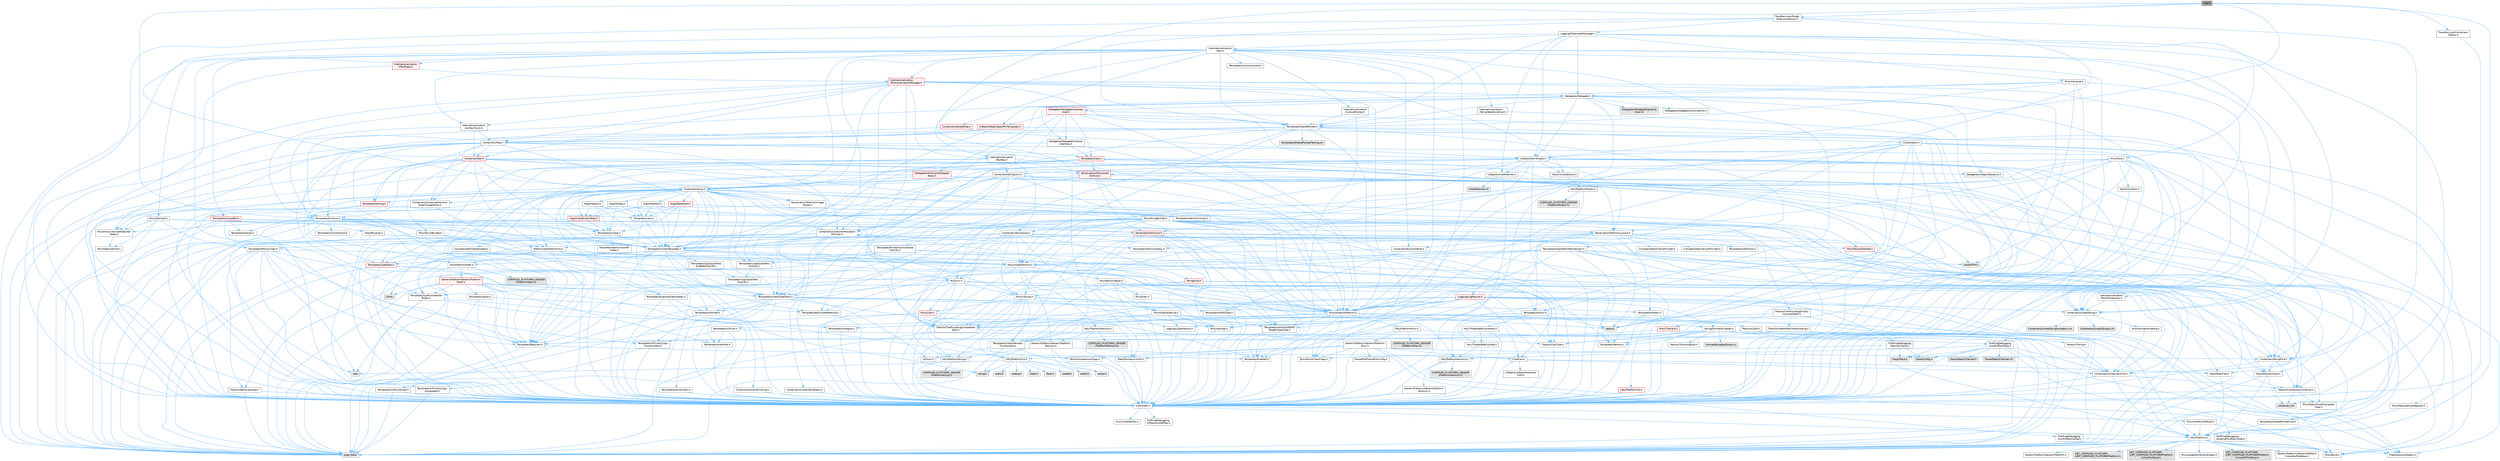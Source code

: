 digraph "Log.h"
{
 // INTERACTIVE_SVG=YES
 // LATEX_PDF_SIZE
  bgcolor="transparent";
  edge [fontname=Helvetica,fontsize=10,labelfontname=Helvetica,labelfontsize=10];
  node [fontname=Helvetica,fontsize=10,shape=box,height=0.2,width=0.4];
  Node1 [id="Node000001",label="Log.h",height=0.2,width=0.4,color="gray40", fillcolor="grey60", style="filled", fontcolor="black",tooltip=" "];
  Node1 -> Node2 [id="edge1_Node000001_Node000002",color="steelblue1",style="solid",tooltip=" "];
  Node2 [id="Node000002",label="HAL/Platform.h",height=0.2,width=0.4,color="grey40", fillcolor="white", style="filled",URL="$d9/dd0/Platform_8h.html",tooltip=" "];
  Node2 -> Node3 [id="edge2_Node000002_Node000003",color="steelblue1",style="solid",tooltip=" "];
  Node3 [id="Node000003",label="Misc/Build.h",height=0.2,width=0.4,color="grey40", fillcolor="white", style="filled",URL="$d3/dbb/Build_8h.html",tooltip=" "];
  Node2 -> Node4 [id="edge3_Node000002_Node000004",color="steelblue1",style="solid",tooltip=" "];
  Node4 [id="Node000004",label="Misc/LargeWorldCoordinates.h",height=0.2,width=0.4,color="grey40", fillcolor="white", style="filled",URL="$d2/dcb/LargeWorldCoordinates_8h.html",tooltip=" "];
  Node2 -> Node5 [id="edge4_Node000002_Node000005",color="steelblue1",style="solid",tooltip=" "];
  Node5 [id="Node000005",label="type_traits",height=0.2,width=0.4,color="grey60", fillcolor="#E0E0E0", style="filled",tooltip=" "];
  Node2 -> Node6 [id="edge5_Node000002_Node000006",color="steelblue1",style="solid",tooltip=" "];
  Node6 [id="Node000006",label="PreprocessorHelpers.h",height=0.2,width=0.4,color="grey40", fillcolor="white", style="filled",URL="$db/ddb/PreprocessorHelpers_8h.html",tooltip=" "];
  Node2 -> Node7 [id="edge6_Node000002_Node000007",color="steelblue1",style="solid",tooltip=" "];
  Node7 [id="Node000007",label="UBT_COMPILED_PLATFORM\l/UBT_COMPILED_PLATFORMPlatform\lCompilerPreSetup.h",height=0.2,width=0.4,color="grey60", fillcolor="#E0E0E0", style="filled",tooltip=" "];
  Node2 -> Node8 [id="edge7_Node000002_Node000008",color="steelblue1",style="solid",tooltip=" "];
  Node8 [id="Node000008",label="GenericPlatform/GenericPlatform\lCompilerPreSetup.h",height=0.2,width=0.4,color="grey40", fillcolor="white", style="filled",URL="$d9/dc8/GenericPlatformCompilerPreSetup_8h.html",tooltip=" "];
  Node2 -> Node9 [id="edge8_Node000002_Node000009",color="steelblue1",style="solid",tooltip=" "];
  Node9 [id="Node000009",label="GenericPlatform/GenericPlatform.h",height=0.2,width=0.4,color="grey40", fillcolor="white", style="filled",URL="$d6/d84/GenericPlatform_8h.html",tooltip=" "];
  Node2 -> Node10 [id="edge9_Node000002_Node000010",color="steelblue1",style="solid",tooltip=" "];
  Node10 [id="Node000010",label="UBT_COMPILED_PLATFORM\l/UBT_COMPILED_PLATFORMPlatform.h",height=0.2,width=0.4,color="grey60", fillcolor="#E0E0E0", style="filled",tooltip=" "];
  Node2 -> Node11 [id="edge10_Node000002_Node000011",color="steelblue1",style="solid",tooltip=" "];
  Node11 [id="Node000011",label="UBT_COMPILED_PLATFORM\l/UBT_COMPILED_PLATFORMPlatform\lCompilerSetup.h",height=0.2,width=0.4,color="grey60", fillcolor="#E0E0E0", style="filled",tooltip=" "];
  Node1 -> Node12 [id="edge11_Node000001_Node000012",color="steelblue1",style="solid",tooltip=" "];
  Node12 [id="Node000012",label="Logging/LogVerbosity.h",height=0.2,width=0.4,color="grey40", fillcolor="white", style="filled",URL="$d2/d8f/LogVerbosity_8h.html",tooltip=" "];
  Node12 -> Node13 [id="edge12_Node000012_Node000013",color="steelblue1",style="solid",tooltip=" "];
  Node13 [id="Node000013",label="CoreTypes.h",height=0.2,width=0.4,color="grey40", fillcolor="white", style="filled",URL="$dc/dec/CoreTypes_8h.html",tooltip=" "];
  Node13 -> Node2 [id="edge13_Node000013_Node000002",color="steelblue1",style="solid",tooltip=" "];
  Node13 -> Node14 [id="edge14_Node000013_Node000014",color="steelblue1",style="solid",tooltip=" "];
  Node14 [id="Node000014",label="ProfilingDebugging\l/UMemoryDefines.h",height=0.2,width=0.4,color="grey40", fillcolor="white", style="filled",URL="$d2/da2/UMemoryDefines_8h.html",tooltip=" "];
  Node13 -> Node15 [id="edge15_Node000013_Node000015",color="steelblue1",style="solid",tooltip=" "];
  Node15 [id="Node000015",label="Misc/CoreMiscDefines.h",height=0.2,width=0.4,color="grey40", fillcolor="white", style="filled",URL="$da/d38/CoreMiscDefines_8h.html",tooltip=" "];
  Node15 -> Node2 [id="edge16_Node000015_Node000002",color="steelblue1",style="solid",tooltip=" "];
  Node15 -> Node6 [id="edge17_Node000015_Node000006",color="steelblue1",style="solid",tooltip=" "];
  Node13 -> Node16 [id="edge18_Node000013_Node000016",color="steelblue1",style="solid",tooltip=" "];
  Node16 [id="Node000016",label="Misc/CoreDefines.h",height=0.2,width=0.4,color="grey40", fillcolor="white", style="filled",URL="$d3/dd2/CoreDefines_8h.html",tooltip=" "];
  Node1 -> Node17 [id="edge19_Node000001_Node000017",color="steelblue1",style="solid",tooltip=" "];
  Node17 [id="Node000017",label="Templates/Function.h",height=0.2,width=0.4,color="grey40", fillcolor="white", style="filled",URL="$df/df5/Function_8h.html",tooltip=" "];
  Node17 -> Node13 [id="edge20_Node000017_Node000013",color="steelblue1",style="solid",tooltip=" "];
  Node17 -> Node18 [id="edge21_Node000017_Node000018",color="steelblue1",style="solid",tooltip=" "];
  Node18 [id="Node000018",label="Misc/AssertionMacros.h",height=0.2,width=0.4,color="grey40", fillcolor="white", style="filled",URL="$d0/dfa/AssertionMacros_8h.html",tooltip=" "];
  Node18 -> Node13 [id="edge22_Node000018_Node000013",color="steelblue1",style="solid",tooltip=" "];
  Node18 -> Node2 [id="edge23_Node000018_Node000002",color="steelblue1",style="solid",tooltip=" "];
  Node18 -> Node19 [id="edge24_Node000018_Node000019",color="steelblue1",style="solid",tooltip=" "];
  Node19 [id="Node000019",label="HAL/PlatformMisc.h",height=0.2,width=0.4,color="grey40", fillcolor="white", style="filled",URL="$d0/df5/PlatformMisc_8h.html",tooltip=" "];
  Node19 -> Node13 [id="edge25_Node000019_Node000013",color="steelblue1",style="solid",tooltip=" "];
  Node19 -> Node20 [id="edge26_Node000019_Node000020",color="steelblue1",style="solid",tooltip=" "];
  Node20 [id="Node000020",label="GenericPlatform/GenericPlatform\lMisc.h",height=0.2,width=0.4,color="grey40", fillcolor="white", style="filled",URL="$db/d9a/GenericPlatformMisc_8h.html",tooltip=" "];
  Node20 -> Node21 [id="edge27_Node000020_Node000021",color="steelblue1",style="solid",tooltip=" "];
  Node21 [id="Node000021",label="Containers/StringFwd.h",height=0.2,width=0.4,color="grey40", fillcolor="white", style="filled",URL="$df/d37/StringFwd_8h.html",tooltip=" "];
  Node21 -> Node13 [id="edge28_Node000021_Node000013",color="steelblue1",style="solid",tooltip=" "];
  Node21 -> Node22 [id="edge29_Node000021_Node000022",color="steelblue1",style="solid",tooltip=" "];
  Node22 [id="Node000022",label="Traits/ElementType.h",height=0.2,width=0.4,color="grey40", fillcolor="white", style="filled",URL="$d5/d4f/ElementType_8h.html",tooltip=" "];
  Node22 -> Node2 [id="edge30_Node000022_Node000002",color="steelblue1",style="solid",tooltip=" "];
  Node22 -> Node23 [id="edge31_Node000022_Node000023",color="steelblue1",style="solid",tooltip=" "];
  Node23 [id="Node000023",label="initializer_list",height=0.2,width=0.4,color="grey60", fillcolor="#E0E0E0", style="filled",tooltip=" "];
  Node22 -> Node5 [id="edge32_Node000022_Node000005",color="steelblue1",style="solid",tooltip=" "];
  Node21 -> Node24 [id="edge33_Node000021_Node000024",color="steelblue1",style="solid",tooltip=" "];
  Node24 [id="Node000024",label="Traits/IsContiguousContainer.h",height=0.2,width=0.4,color="grey40", fillcolor="white", style="filled",URL="$d5/d3c/IsContiguousContainer_8h.html",tooltip=" "];
  Node24 -> Node13 [id="edge34_Node000024_Node000013",color="steelblue1",style="solid",tooltip=" "];
  Node24 -> Node25 [id="edge35_Node000024_Node000025",color="steelblue1",style="solid",tooltip=" "];
  Node25 [id="Node000025",label="Misc/StaticAssertComplete\lType.h",height=0.2,width=0.4,color="grey40", fillcolor="white", style="filled",URL="$d5/d4e/StaticAssertCompleteType_8h.html",tooltip=" "];
  Node24 -> Node23 [id="edge36_Node000024_Node000023",color="steelblue1",style="solid",tooltip=" "];
  Node20 -> Node26 [id="edge37_Node000020_Node000026",color="steelblue1",style="solid",tooltip=" "];
  Node26 [id="Node000026",label="CoreFwd.h",height=0.2,width=0.4,color="grey40", fillcolor="white", style="filled",URL="$d1/d1e/CoreFwd_8h.html",tooltip=" "];
  Node26 -> Node13 [id="edge38_Node000026_Node000013",color="steelblue1",style="solid",tooltip=" "];
  Node26 -> Node27 [id="edge39_Node000026_Node000027",color="steelblue1",style="solid",tooltip=" "];
  Node27 [id="Node000027",label="Containers/ContainersFwd.h",height=0.2,width=0.4,color="grey40", fillcolor="white", style="filled",URL="$d4/d0a/ContainersFwd_8h.html",tooltip=" "];
  Node27 -> Node2 [id="edge40_Node000027_Node000002",color="steelblue1",style="solid",tooltip=" "];
  Node27 -> Node13 [id="edge41_Node000027_Node000013",color="steelblue1",style="solid",tooltip=" "];
  Node27 -> Node24 [id="edge42_Node000027_Node000024",color="steelblue1",style="solid",tooltip=" "];
  Node26 -> Node28 [id="edge43_Node000026_Node000028",color="steelblue1",style="solid",tooltip=" "];
  Node28 [id="Node000028",label="Math/MathFwd.h",height=0.2,width=0.4,color="grey40", fillcolor="white", style="filled",URL="$d2/d10/MathFwd_8h.html",tooltip=" "];
  Node28 -> Node2 [id="edge44_Node000028_Node000002",color="steelblue1",style="solid",tooltip=" "];
  Node26 -> Node29 [id="edge45_Node000026_Node000029",color="steelblue1",style="solid",tooltip=" "];
  Node29 [id="Node000029",label="UObject/UObjectHierarchy\lFwd.h",height=0.2,width=0.4,color="grey40", fillcolor="white", style="filled",URL="$d3/d13/UObjectHierarchyFwd_8h.html",tooltip=" "];
  Node20 -> Node13 [id="edge46_Node000020_Node000013",color="steelblue1",style="solid",tooltip=" "];
  Node20 -> Node30 [id="edge47_Node000020_Node000030",color="steelblue1",style="solid",tooltip=" "];
  Node30 [id="Node000030",label="FramePro/FrameProConfig.h",height=0.2,width=0.4,color="grey40", fillcolor="white", style="filled",URL="$d7/d90/FrameProConfig_8h.html",tooltip=" "];
  Node20 -> Node31 [id="edge48_Node000020_Node000031",color="steelblue1",style="solid",tooltip=" "];
  Node31 [id="Node000031",label="HAL/PlatformCrt.h",height=0.2,width=0.4,color="grey40", fillcolor="white", style="filled",URL="$d8/d75/PlatformCrt_8h.html",tooltip=" "];
  Node31 -> Node32 [id="edge49_Node000031_Node000032",color="steelblue1",style="solid",tooltip=" "];
  Node32 [id="Node000032",label="new",height=0.2,width=0.4,color="grey60", fillcolor="#E0E0E0", style="filled",tooltip=" "];
  Node31 -> Node33 [id="edge50_Node000031_Node000033",color="steelblue1",style="solid",tooltip=" "];
  Node33 [id="Node000033",label="wchar.h",height=0.2,width=0.4,color="grey60", fillcolor="#E0E0E0", style="filled",tooltip=" "];
  Node31 -> Node34 [id="edge51_Node000031_Node000034",color="steelblue1",style="solid",tooltip=" "];
  Node34 [id="Node000034",label="stddef.h",height=0.2,width=0.4,color="grey60", fillcolor="#E0E0E0", style="filled",tooltip=" "];
  Node31 -> Node35 [id="edge52_Node000031_Node000035",color="steelblue1",style="solid",tooltip=" "];
  Node35 [id="Node000035",label="stdlib.h",height=0.2,width=0.4,color="grey60", fillcolor="#E0E0E0", style="filled",tooltip=" "];
  Node31 -> Node36 [id="edge53_Node000031_Node000036",color="steelblue1",style="solid",tooltip=" "];
  Node36 [id="Node000036",label="stdio.h",height=0.2,width=0.4,color="grey60", fillcolor="#E0E0E0", style="filled",tooltip=" "];
  Node31 -> Node37 [id="edge54_Node000031_Node000037",color="steelblue1",style="solid",tooltip=" "];
  Node37 [id="Node000037",label="stdarg.h",height=0.2,width=0.4,color="grey60", fillcolor="#E0E0E0", style="filled",tooltip=" "];
  Node31 -> Node38 [id="edge55_Node000031_Node000038",color="steelblue1",style="solid",tooltip=" "];
  Node38 [id="Node000038",label="math.h",height=0.2,width=0.4,color="grey60", fillcolor="#E0E0E0", style="filled",tooltip=" "];
  Node31 -> Node39 [id="edge56_Node000031_Node000039",color="steelblue1",style="solid",tooltip=" "];
  Node39 [id="Node000039",label="float.h",height=0.2,width=0.4,color="grey60", fillcolor="#E0E0E0", style="filled",tooltip=" "];
  Node31 -> Node40 [id="edge57_Node000031_Node000040",color="steelblue1",style="solid",tooltip=" "];
  Node40 [id="Node000040",label="string.h",height=0.2,width=0.4,color="grey60", fillcolor="#E0E0E0", style="filled",tooltip=" "];
  Node20 -> Node41 [id="edge58_Node000020_Node000041",color="steelblue1",style="solid",tooltip=" "];
  Node41 [id="Node000041",label="Math/NumericLimits.h",height=0.2,width=0.4,color="grey40", fillcolor="white", style="filled",URL="$df/d1b/NumericLimits_8h.html",tooltip=" "];
  Node41 -> Node13 [id="edge59_Node000041_Node000013",color="steelblue1",style="solid",tooltip=" "];
  Node20 -> Node42 [id="edge60_Node000020_Node000042",color="steelblue1",style="solid",tooltip=" "];
  Node42 [id="Node000042",label="Misc/CompressionFlags.h",height=0.2,width=0.4,color="grey40", fillcolor="white", style="filled",URL="$d9/d76/CompressionFlags_8h.html",tooltip=" "];
  Node20 -> Node43 [id="edge61_Node000020_Node000043",color="steelblue1",style="solid",tooltip=" "];
  Node43 [id="Node000043",label="Misc/EnumClassFlags.h",height=0.2,width=0.4,color="grey40", fillcolor="white", style="filled",URL="$d8/de7/EnumClassFlags_8h.html",tooltip=" "];
  Node20 -> Node44 [id="edge62_Node000020_Node000044",color="steelblue1",style="solid",tooltip=" "];
  Node44 [id="Node000044",label="ProfilingDebugging\l/CsvProfilerConfig.h",height=0.2,width=0.4,color="grey40", fillcolor="white", style="filled",URL="$d3/d88/CsvProfilerConfig_8h.html",tooltip=" "];
  Node44 -> Node3 [id="edge63_Node000044_Node000003",color="steelblue1",style="solid",tooltip=" "];
  Node20 -> Node45 [id="edge64_Node000020_Node000045",color="steelblue1",style="solid",tooltip=" "];
  Node45 [id="Node000045",label="ProfilingDebugging\l/ExternalProfilerConfig.h",height=0.2,width=0.4,color="grey40", fillcolor="white", style="filled",URL="$d3/dbb/ExternalProfilerConfig_8h.html",tooltip=" "];
  Node45 -> Node3 [id="edge65_Node000045_Node000003",color="steelblue1",style="solid",tooltip=" "];
  Node19 -> Node46 [id="edge66_Node000019_Node000046",color="steelblue1",style="solid",tooltip=" "];
  Node46 [id="Node000046",label="COMPILED_PLATFORM_HEADER\l(PlatformMisc.h)",height=0.2,width=0.4,color="grey60", fillcolor="#E0E0E0", style="filled",tooltip=" "];
  Node19 -> Node47 [id="edge67_Node000019_Node000047",color="steelblue1",style="solid",tooltip=" "];
  Node47 [id="Node000047",label="ProfilingDebugging\l/CpuProfilerTrace.h",height=0.2,width=0.4,color="grey40", fillcolor="white", style="filled",URL="$da/dcb/CpuProfilerTrace_8h.html",tooltip=" "];
  Node47 -> Node13 [id="edge68_Node000047_Node000013",color="steelblue1",style="solid",tooltip=" "];
  Node47 -> Node27 [id="edge69_Node000047_Node000027",color="steelblue1",style="solid",tooltip=" "];
  Node47 -> Node48 [id="edge70_Node000047_Node000048",color="steelblue1",style="solid",tooltip=" "];
  Node48 [id="Node000048",label="HAL/PlatformAtomics.h",height=0.2,width=0.4,color="grey40", fillcolor="white", style="filled",URL="$d3/d36/PlatformAtomics_8h.html",tooltip=" "];
  Node48 -> Node13 [id="edge71_Node000048_Node000013",color="steelblue1",style="solid",tooltip=" "];
  Node48 -> Node49 [id="edge72_Node000048_Node000049",color="steelblue1",style="solid",tooltip=" "];
  Node49 [id="Node000049",label="GenericPlatform/GenericPlatform\lAtomics.h",height=0.2,width=0.4,color="grey40", fillcolor="white", style="filled",URL="$da/d72/GenericPlatformAtomics_8h.html",tooltip=" "];
  Node49 -> Node13 [id="edge73_Node000049_Node000013",color="steelblue1",style="solid",tooltip=" "];
  Node48 -> Node50 [id="edge74_Node000048_Node000050",color="steelblue1",style="solid",tooltip=" "];
  Node50 [id="Node000050",label="COMPILED_PLATFORM_HEADER\l(PlatformAtomics.h)",height=0.2,width=0.4,color="grey60", fillcolor="#E0E0E0", style="filled",tooltip=" "];
  Node47 -> Node6 [id="edge75_Node000047_Node000006",color="steelblue1",style="solid",tooltip=" "];
  Node47 -> Node3 [id="edge76_Node000047_Node000003",color="steelblue1",style="solid",tooltip=" "];
  Node47 -> Node51 [id="edge77_Node000047_Node000051",color="steelblue1",style="solid",tooltip=" "];
  Node51 [id="Node000051",label="Trace/Config.h",height=0.2,width=0.4,color="grey60", fillcolor="#E0E0E0", style="filled",tooltip=" "];
  Node47 -> Node52 [id="edge78_Node000047_Node000052",color="steelblue1",style="solid",tooltip=" "];
  Node52 [id="Node000052",label="Trace/Detail/Channel.h",height=0.2,width=0.4,color="grey60", fillcolor="#E0E0E0", style="filled",tooltip=" "];
  Node47 -> Node53 [id="edge79_Node000047_Node000053",color="steelblue1",style="solid",tooltip=" "];
  Node53 [id="Node000053",label="Trace/Detail/Channel.inl",height=0.2,width=0.4,color="grey60", fillcolor="#E0E0E0", style="filled",tooltip=" "];
  Node47 -> Node54 [id="edge80_Node000047_Node000054",color="steelblue1",style="solid",tooltip=" "];
  Node54 [id="Node000054",label="Trace/Trace.h",height=0.2,width=0.4,color="grey60", fillcolor="#E0E0E0", style="filled",tooltip=" "];
  Node18 -> Node6 [id="edge81_Node000018_Node000006",color="steelblue1",style="solid",tooltip=" "];
  Node18 -> Node55 [id="edge82_Node000018_Node000055",color="steelblue1",style="solid",tooltip=" "];
  Node55 [id="Node000055",label="Templates/EnableIf.h",height=0.2,width=0.4,color="grey40", fillcolor="white", style="filled",URL="$d7/d60/EnableIf_8h.html",tooltip=" "];
  Node55 -> Node13 [id="edge83_Node000055_Node000013",color="steelblue1",style="solid",tooltip=" "];
  Node18 -> Node56 [id="edge84_Node000018_Node000056",color="steelblue1",style="solid",tooltip=" "];
  Node56 [id="Node000056",label="Templates/IsArrayOrRefOf\lTypeByPredicate.h",height=0.2,width=0.4,color="grey40", fillcolor="white", style="filled",URL="$d6/da1/IsArrayOrRefOfTypeByPredicate_8h.html",tooltip=" "];
  Node56 -> Node13 [id="edge85_Node000056_Node000013",color="steelblue1",style="solid",tooltip=" "];
  Node18 -> Node57 [id="edge86_Node000018_Node000057",color="steelblue1",style="solid",tooltip=" "];
  Node57 [id="Node000057",label="Templates/IsValidVariadic\lFunctionArg.h",height=0.2,width=0.4,color="grey40", fillcolor="white", style="filled",URL="$d0/dc8/IsValidVariadicFunctionArg_8h.html",tooltip=" "];
  Node57 -> Node13 [id="edge87_Node000057_Node000013",color="steelblue1",style="solid",tooltip=" "];
  Node57 -> Node58 [id="edge88_Node000057_Node000058",color="steelblue1",style="solid",tooltip=" "];
  Node58 [id="Node000058",label="IsEnum.h",height=0.2,width=0.4,color="grey40", fillcolor="white", style="filled",URL="$d4/de5/IsEnum_8h.html",tooltip=" "];
  Node57 -> Node5 [id="edge89_Node000057_Node000005",color="steelblue1",style="solid",tooltip=" "];
  Node18 -> Node59 [id="edge90_Node000018_Node000059",color="steelblue1",style="solid",tooltip=" "];
  Node59 [id="Node000059",label="Traits/IsCharEncodingCompatible\lWith.h",height=0.2,width=0.4,color="grey40", fillcolor="white", style="filled",URL="$df/dd1/IsCharEncodingCompatibleWith_8h.html",tooltip=" "];
  Node59 -> Node5 [id="edge91_Node000059_Node000005",color="steelblue1",style="solid",tooltip=" "];
  Node59 -> Node60 [id="edge92_Node000059_Node000060",color="steelblue1",style="solid",tooltip=" "];
  Node60 [id="Node000060",label="Traits/IsCharType.h",height=0.2,width=0.4,color="grey40", fillcolor="white", style="filled",URL="$db/d51/IsCharType_8h.html",tooltip=" "];
  Node60 -> Node13 [id="edge93_Node000060_Node000013",color="steelblue1",style="solid",tooltip=" "];
  Node18 -> Node61 [id="edge94_Node000018_Node000061",color="steelblue1",style="solid",tooltip=" "];
  Node61 [id="Node000061",label="Misc/VarArgs.h",height=0.2,width=0.4,color="grey40", fillcolor="white", style="filled",URL="$d5/d6f/VarArgs_8h.html",tooltip=" "];
  Node61 -> Node13 [id="edge95_Node000061_Node000013",color="steelblue1",style="solid",tooltip=" "];
  Node18 -> Node62 [id="edge96_Node000018_Node000062",color="steelblue1",style="solid",tooltip=" "];
  Node62 [id="Node000062",label="String/FormatStringSan.h",height=0.2,width=0.4,color="grey40", fillcolor="white", style="filled",URL="$d3/d8b/FormatStringSan_8h.html",tooltip=" "];
  Node62 -> Node5 [id="edge97_Node000062_Node000005",color="steelblue1",style="solid",tooltip=" "];
  Node62 -> Node13 [id="edge98_Node000062_Node000013",color="steelblue1",style="solid",tooltip=" "];
  Node62 -> Node63 [id="edge99_Node000062_Node000063",color="steelblue1",style="solid",tooltip=" "];
  Node63 [id="Node000063",label="Templates/Requires.h",height=0.2,width=0.4,color="grey40", fillcolor="white", style="filled",URL="$dc/d96/Requires_8h.html",tooltip=" "];
  Node63 -> Node55 [id="edge100_Node000063_Node000055",color="steelblue1",style="solid",tooltip=" "];
  Node63 -> Node5 [id="edge101_Node000063_Node000005",color="steelblue1",style="solid",tooltip=" "];
  Node62 -> Node64 [id="edge102_Node000062_Node000064",color="steelblue1",style="solid",tooltip=" "];
  Node64 [id="Node000064",label="Templates/Identity.h",height=0.2,width=0.4,color="grey40", fillcolor="white", style="filled",URL="$d0/dd5/Identity_8h.html",tooltip=" "];
  Node62 -> Node57 [id="edge103_Node000062_Node000057",color="steelblue1",style="solid",tooltip=" "];
  Node62 -> Node60 [id="edge104_Node000062_Node000060",color="steelblue1",style="solid",tooltip=" "];
  Node62 -> Node65 [id="edge105_Node000062_Node000065",color="steelblue1",style="solid",tooltip=" "];
  Node65 [id="Node000065",label="Traits/IsTEnumAsByte.h",height=0.2,width=0.4,color="grey40", fillcolor="white", style="filled",URL="$d1/de6/IsTEnumAsByte_8h.html",tooltip=" "];
  Node62 -> Node66 [id="edge106_Node000062_Node000066",color="steelblue1",style="solid",tooltip=" "];
  Node66 [id="Node000066",label="Traits/IsTString.h",height=0.2,width=0.4,color="grey40", fillcolor="white", style="filled",URL="$d0/df8/IsTString_8h.html",tooltip=" "];
  Node66 -> Node27 [id="edge107_Node000066_Node000027",color="steelblue1",style="solid",tooltip=" "];
  Node62 -> Node27 [id="edge108_Node000062_Node000027",color="steelblue1",style="solid",tooltip=" "];
  Node62 -> Node67 [id="edge109_Node000062_Node000067",color="steelblue1",style="solid",tooltip=" "];
  Node67 [id="Node000067",label="FormatStringSanErrors.inl",height=0.2,width=0.4,color="grey60", fillcolor="#E0E0E0", style="filled",tooltip=" "];
  Node18 -> Node68 [id="edge110_Node000018_Node000068",color="steelblue1",style="solid",tooltip=" "];
  Node68 [id="Node000068",label="atomic",height=0.2,width=0.4,color="grey60", fillcolor="#E0E0E0", style="filled",tooltip=" "];
  Node17 -> Node69 [id="edge111_Node000017_Node000069",color="steelblue1",style="solid",tooltip=" "];
  Node69 [id="Node000069",label="Misc/IntrusiveUnsetOptional\lState.h",height=0.2,width=0.4,color="grey40", fillcolor="white", style="filled",URL="$d2/d0a/IntrusiveUnsetOptionalState_8h.html",tooltip=" "];
  Node69 -> Node70 [id="edge112_Node000069_Node000070",color="steelblue1",style="solid",tooltip=" "];
  Node70 [id="Node000070",label="Misc/OptionalFwd.h",height=0.2,width=0.4,color="grey40", fillcolor="white", style="filled",URL="$dc/d50/OptionalFwd_8h.html",tooltip=" "];
  Node17 -> Node71 [id="edge113_Node000017_Node000071",color="steelblue1",style="solid",tooltip=" "];
  Node71 [id="Node000071",label="HAL/UnrealMemory.h",height=0.2,width=0.4,color="grey40", fillcolor="white", style="filled",URL="$d9/d96/UnrealMemory_8h.html",tooltip=" "];
  Node71 -> Node13 [id="edge114_Node000071_Node000013",color="steelblue1",style="solid",tooltip=" "];
  Node71 -> Node72 [id="edge115_Node000071_Node000072",color="steelblue1",style="solid",tooltip=" "];
  Node72 [id="Node000072",label="GenericPlatform/GenericPlatform\lMemory.h",height=0.2,width=0.4,color="grey40", fillcolor="white", style="filled",URL="$dd/d22/GenericPlatformMemory_8h.html",tooltip=" "];
  Node72 -> Node26 [id="edge116_Node000072_Node000026",color="steelblue1",style="solid",tooltip=" "];
  Node72 -> Node13 [id="edge117_Node000072_Node000013",color="steelblue1",style="solid",tooltip=" "];
  Node72 -> Node73 [id="edge118_Node000072_Node000073",color="steelblue1",style="solid",tooltip=" "];
  Node73 [id="Node000073",label="HAL/PlatformString.h",height=0.2,width=0.4,color="grey40", fillcolor="white", style="filled",URL="$db/db5/PlatformString_8h.html",tooltip=" "];
  Node73 -> Node13 [id="edge119_Node000073_Node000013",color="steelblue1",style="solid",tooltip=" "];
  Node73 -> Node74 [id="edge120_Node000073_Node000074",color="steelblue1",style="solid",tooltip=" "];
  Node74 [id="Node000074",label="COMPILED_PLATFORM_HEADER\l(PlatformString.h)",height=0.2,width=0.4,color="grey60", fillcolor="#E0E0E0", style="filled",tooltip=" "];
  Node72 -> Node40 [id="edge121_Node000072_Node000040",color="steelblue1",style="solid",tooltip=" "];
  Node72 -> Node33 [id="edge122_Node000072_Node000033",color="steelblue1",style="solid",tooltip=" "];
  Node71 -> Node75 [id="edge123_Node000071_Node000075",color="steelblue1",style="solid",tooltip=" "];
  Node75 [id="Node000075",label="HAL/MemoryBase.h",height=0.2,width=0.4,color="grey40", fillcolor="white", style="filled",URL="$d6/d9f/MemoryBase_8h.html",tooltip=" "];
  Node75 -> Node13 [id="edge124_Node000075_Node000013",color="steelblue1",style="solid",tooltip=" "];
  Node75 -> Node48 [id="edge125_Node000075_Node000048",color="steelblue1",style="solid",tooltip=" "];
  Node75 -> Node31 [id="edge126_Node000075_Node000031",color="steelblue1",style="solid",tooltip=" "];
  Node75 -> Node76 [id="edge127_Node000075_Node000076",color="steelblue1",style="solid",tooltip=" "];
  Node76 [id="Node000076",label="Misc/Exec.h",height=0.2,width=0.4,color="grey40", fillcolor="white", style="filled",URL="$de/ddb/Exec_8h.html",tooltip=" "];
  Node76 -> Node13 [id="edge128_Node000076_Node000013",color="steelblue1",style="solid",tooltip=" "];
  Node76 -> Node18 [id="edge129_Node000076_Node000018",color="steelblue1",style="solid",tooltip=" "];
  Node75 -> Node77 [id="edge130_Node000075_Node000077",color="steelblue1",style="solid",tooltip=" "];
  Node77 [id="Node000077",label="Misc/OutputDevice.h",height=0.2,width=0.4,color="grey40", fillcolor="white", style="filled",URL="$d7/d32/OutputDevice_8h.html",tooltip=" "];
  Node77 -> Node26 [id="edge131_Node000077_Node000026",color="steelblue1",style="solid",tooltip=" "];
  Node77 -> Node13 [id="edge132_Node000077_Node000013",color="steelblue1",style="solid",tooltip=" "];
  Node77 -> Node12 [id="edge133_Node000077_Node000012",color="steelblue1",style="solid",tooltip=" "];
  Node77 -> Node61 [id="edge134_Node000077_Node000061",color="steelblue1",style="solid",tooltip=" "];
  Node77 -> Node56 [id="edge135_Node000077_Node000056",color="steelblue1",style="solid",tooltip=" "];
  Node77 -> Node57 [id="edge136_Node000077_Node000057",color="steelblue1",style="solid",tooltip=" "];
  Node77 -> Node59 [id="edge137_Node000077_Node000059",color="steelblue1",style="solid",tooltip=" "];
  Node75 -> Node78 [id="edge138_Node000075_Node000078",color="steelblue1",style="solid",tooltip=" "];
  Node78 [id="Node000078",label="Templates/Atomic.h",height=0.2,width=0.4,color="grey40", fillcolor="white", style="filled",URL="$d3/d91/Atomic_8h.html",tooltip=" "];
  Node78 -> Node79 [id="edge139_Node000078_Node000079",color="steelblue1",style="solid",tooltip=" "];
  Node79 [id="Node000079",label="HAL/ThreadSafeCounter.h",height=0.2,width=0.4,color="grey40", fillcolor="white", style="filled",URL="$dc/dc9/ThreadSafeCounter_8h.html",tooltip=" "];
  Node79 -> Node13 [id="edge140_Node000079_Node000013",color="steelblue1",style="solid",tooltip=" "];
  Node79 -> Node48 [id="edge141_Node000079_Node000048",color="steelblue1",style="solid",tooltip=" "];
  Node78 -> Node80 [id="edge142_Node000078_Node000080",color="steelblue1",style="solid",tooltip=" "];
  Node80 [id="Node000080",label="HAL/ThreadSafeCounter64.h",height=0.2,width=0.4,color="grey40", fillcolor="white", style="filled",URL="$d0/d12/ThreadSafeCounter64_8h.html",tooltip=" "];
  Node80 -> Node13 [id="edge143_Node000080_Node000013",color="steelblue1",style="solid",tooltip=" "];
  Node80 -> Node79 [id="edge144_Node000080_Node000079",color="steelblue1",style="solid",tooltip=" "];
  Node78 -> Node81 [id="edge145_Node000078_Node000081",color="steelblue1",style="solid",tooltip=" "];
  Node81 [id="Node000081",label="Templates/IsIntegral.h",height=0.2,width=0.4,color="grey40", fillcolor="white", style="filled",URL="$da/d64/IsIntegral_8h.html",tooltip=" "];
  Node81 -> Node13 [id="edge146_Node000081_Node000013",color="steelblue1",style="solid",tooltip=" "];
  Node78 -> Node82 [id="edge147_Node000078_Node000082",color="steelblue1",style="solid",tooltip=" "];
  Node82 [id="Node000082",label="Templates/IsTrivial.h",height=0.2,width=0.4,color="grey40", fillcolor="white", style="filled",URL="$da/d4c/IsTrivial_8h.html",tooltip=" "];
  Node82 -> Node83 [id="edge148_Node000082_Node000083",color="steelblue1",style="solid",tooltip=" "];
  Node83 [id="Node000083",label="Templates/AndOrNot.h",height=0.2,width=0.4,color="grey40", fillcolor="white", style="filled",URL="$db/d0a/AndOrNot_8h.html",tooltip=" "];
  Node83 -> Node13 [id="edge149_Node000083_Node000013",color="steelblue1",style="solid",tooltip=" "];
  Node82 -> Node84 [id="edge150_Node000082_Node000084",color="steelblue1",style="solid",tooltip=" "];
  Node84 [id="Node000084",label="Templates/IsTriviallyCopy\lConstructible.h",height=0.2,width=0.4,color="grey40", fillcolor="white", style="filled",URL="$d3/d78/IsTriviallyCopyConstructible_8h.html",tooltip=" "];
  Node84 -> Node13 [id="edge151_Node000084_Node000013",color="steelblue1",style="solid",tooltip=" "];
  Node84 -> Node5 [id="edge152_Node000084_Node000005",color="steelblue1",style="solid",tooltip=" "];
  Node82 -> Node85 [id="edge153_Node000082_Node000085",color="steelblue1",style="solid",tooltip=" "];
  Node85 [id="Node000085",label="Templates/IsTriviallyCopy\lAssignable.h",height=0.2,width=0.4,color="grey40", fillcolor="white", style="filled",URL="$d2/df2/IsTriviallyCopyAssignable_8h.html",tooltip=" "];
  Node85 -> Node13 [id="edge154_Node000085_Node000013",color="steelblue1",style="solid",tooltip=" "];
  Node85 -> Node5 [id="edge155_Node000085_Node000005",color="steelblue1",style="solid",tooltip=" "];
  Node82 -> Node5 [id="edge156_Node000082_Node000005",color="steelblue1",style="solid",tooltip=" "];
  Node78 -> Node86 [id="edge157_Node000078_Node000086",color="steelblue1",style="solid",tooltip=" "];
  Node86 [id="Node000086",label="Traits/IntType.h",height=0.2,width=0.4,color="grey40", fillcolor="white", style="filled",URL="$d7/deb/IntType_8h.html",tooltip=" "];
  Node86 -> Node2 [id="edge158_Node000086_Node000002",color="steelblue1",style="solid",tooltip=" "];
  Node78 -> Node68 [id="edge159_Node000078_Node000068",color="steelblue1",style="solid",tooltip=" "];
  Node71 -> Node87 [id="edge160_Node000071_Node000087",color="steelblue1",style="solid",tooltip=" "];
  Node87 [id="Node000087",label="HAL/PlatformMemory.h",height=0.2,width=0.4,color="grey40", fillcolor="white", style="filled",URL="$de/d68/PlatformMemory_8h.html",tooltip=" "];
  Node87 -> Node13 [id="edge161_Node000087_Node000013",color="steelblue1",style="solid",tooltip=" "];
  Node87 -> Node72 [id="edge162_Node000087_Node000072",color="steelblue1",style="solid",tooltip=" "];
  Node87 -> Node88 [id="edge163_Node000087_Node000088",color="steelblue1",style="solid",tooltip=" "];
  Node88 [id="Node000088",label="COMPILED_PLATFORM_HEADER\l(PlatformMemory.h)",height=0.2,width=0.4,color="grey60", fillcolor="#E0E0E0", style="filled",tooltip=" "];
  Node71 -> Node89 [id="edge164_Node000071_Node000089",color="steelblue1",style="solid",tooltip=" "];
  Node89 [id="Node000089",label="ProfilingDebugging\l/MemoryTrace.h",height=0.2,width=0.4,color="grey40", fillcolor="white", style="filled",URL="$da/dd7/MemoryTrace_8h.html",tooltip=" "];
  Node89 -> Node2 [id="edge165_Node000089_Node000002",color="steelblue1",style="solid",tooltip=" "];
  Node89 -> Node43 [id="edge166_Node000089_Node000043",color="steelblue1",style="solid",tooltip=" "];
  Node89 -> Node51 [id="edge167_Node000089_Node000051",color="steelblue1",style="solid",tooltip=" "];
  Node89 -> Node54 [id="edge168_Node000089_Node000054",color="steelblue1",style="solid",tooltip=" "];
  Node71 -> Node90 [id="edge169_Node000071_Node000090",color="steelblue1",style="solid",tooltip=" "];
  Node90 [id="Node000090",label="Templates/IsPointer.h",height=0.2,width=0.4,color="grey40", fillcolor="white", style="filled",URL="$d7/d05/IsPointer_8h.html",tooltip=" "];
  Node90 -> Node13 [id="edge170_Node000090_Node000013",color="steelblue1",style="solid",tooltip=" "];
  Node17 -> Node91 [id="edge171_Node000017_Node000091",color="steelblue1",style="solid",tooltip=" "];
  Node91 [id="Node000091",label="Templates/FunctionFwd.h",height=0.2,width=0.4,color="grey40", fillcolor="white", style="filled",URL="$d6/d54/FunctionFwd_8h.html",tooltip=" "];
  Node17 -> Node92 [id="edge172_Node000017_Node000092",color="steelblue1",style="solid",tooltip=" "];
  Node92 [id="Node000092",label="Templates/UnrealTypeTraits.h",height=0.2,width=0.4,color="grey40", fillcolor="white", style="filled",URL="$d2/d2d/UnrealTypeTraits_8h.html",tooltip=" "];
  Node92 -> Node13 [id="edge173_Node000092_Node000013",color="steelblue1",style="solid",tooltip=" "];
  Node92 -> Node90 [id="edge174_Node000092_Node000090",color="steelblue1",style="solid",tooltip=" "];
  Node92 -> Node18 [id="edge175_Node000092_Node000018",color="steelblue1",style="solid",tooltip=" "];
  Node92 -> Node83 [id="edge176_Node000092_Node000083",color="steelblue1",style="solid",tooltip=" "];
  Node92 -> Node55 [id="edge177_Node000092_Node000055",color="steelblue1",style="solid",tooltip=" "];
  Node92 -> Node93 [id="edge178_Node000092_Node000093",color="steelblue1",style="solid",tooltip=" "];
  Node93 [id="Node000093",label="Templates/IsArithmetic.h",height=0.2,width=0.4,color="grey40", fillcolor="white", style="filled",URL="$d2/d5d/IsArithmetic_8h.html",tooltip=" "];
  Node93 -> Node13 [id="edge179_Node000093_Node000013",color="steelblue1",style="solid",tooltip=" "];
  Node92 -> Node58 [id="edge180_Node000092_Node000058",color="steelblue1",style="solid",tooltip=" "];
  Node92 -> Node94 [id="edge181_Node000092_Node000094",color="steelblue1",style="solid",tooltip=" "];
  Node94 [id="Node000094",label="Templates/Models.h",height=0.2,width=0.4,color="grey40", fillcolor="white", style="filled",URL="$d3/d0c/Models_8h.html",tooltip=" "];
  Node94 -> Node64 [id="edge182_Node000094_Node000064",color="steelblue1",style="solid",tooltip=" "];
  Node92 -> Node95 [id="edge183_Node000092_Node000095",color="steelblue1",style="solid",tooltip=" "];
  Node95 [id="Node000095",label="Templates/IsPODType.h",height=0.2,width=0.4,color="grey40", fillcolor="white", style="filled",URL="$d7/db1/IsPODType_8h.html",tooltip=" "];
  Node95 -> Node13 [id="edge184_Node000095_Node000013",color="steelblue1",style="solid",tooltip=" "];
  Node92 -> Node96 [id="edge185_Node000092_Node000096",color="steelblue1",style="solid",tooltip=" "];
  Node96 [id="Node000096",label="Templates/IsUECoreType.h",height=0.2,width=0.4,color="grey40", fillcolor="white", style="filled",URL="$d1/db8/IsUECoreType_8h.html",tooltip=" "];
  Node96 -> Node13 [id="edge186_Node000096_Node000013",color="steelblue1",style="solid",tooltip=" "];
  Node96 -> Node5 [id="edge187_Node000096_Node000005",color="steelblue1",style="solid",tooltip=" "];
  Node92 -> Node84 [id="edge188_Node000092_Node000084",color="steelblue1",style="solid",tooltip=" "];
  Node17 -> Node97 [id="edge189_Node000017_Node000097",color="steelblue1",style="solid",tooltip=" "];
  Node97 [id="Node000097",label="Templates/Invoke.h",height=0.2,width=0.4,color="grey40", fillcolor="white", style="filled",URL="$d7/deb/Invoke_8h.html",tooltip=" "];
  Node97 -> Node13 [id="edge190_Node000097_Node000013",color="steelblue1",style="solid",tooltip=" "];
  Node97 -> Node98 [id="edge191_Node000097_Node000098",color="steelblue1",style="solid",tooltip=" "];
  Node98 [id="Node000098",label="Traits/MemberFunctionPtr\lOuter.h",height=0.2,width=0.4,color="grey40", fillcolor="white", style="filled",URL="$db/da7/MemberFunctionPtrOuter_8h.html",tooltip=" "];
  Node97 -> Node99 [id="edge192_Node000097_Node000099",color="steelblue1",style="solid",tooltip=" "];
  Node99 [id="Node000099",label="Templates/UnrealTemplate.h",height=0.2,width=0.4,color="grey40", fillcolor="white", style="filled",URL="$d4/d24/UnrealTemplate_8h.html",tooltip=" "];
  Node99 -> Node13 [id="edge193_Node000099_Node000013",color="steelblue1",style="solid",tooltip=" "];
  Node99 -> Node90 [id="edge194_Node000099_Node000090",color="steelblue1",style="solid",tooltip=" "];
  Node99 -> Node71 [id="edge195_Node000099_Node000071",color="steelblue1",style="solid",tooltip=" "];
  Node99 -> Node100 [id="edge196_Node000099_Node000100",color="steelblue1",style="solid",tooltip=" "];
  Node100 [id="Node000100",label="Templates/CopyQualifiers\lAndRefsFromTo.h",height=0.2,width=0.4,color="grey40", fillcolor="white", style="filled",URL="$d3/db3/CopyQualifiersAndRefsFromTo_8h.html",tooltip=" "];
  Node100 -> Node101 [id="edge197_Node000100_Node000101",color="steelblue1",style="solid",tooltip=" "];
  Node101 [id="Node000101",label="Templates/CopyQualifiers\lFromTo.h",height=0.2,width=0.4,color="grey40", fillcolor="white", style="filled",URL="$d5/db4/CopyQualifiersFromTo_8h.html",tooltip=" "];
  Node99 -> Node92 [id="edge198_Node000099_Node000092",color="steelblue1",style="solid",tooltip=" "];
  Node99 -> Node102 [id="edge199_Node000099_Node000102",color="steelblue1",style="solid",tooltip=" "];
  Node102 [id="Node000102",label="Templates/RemoveReference.h",height=0.2,width=0.4,color="grey40", fillcolor="white", style="filled",URL="$da/dbe/RemoveReference_8h.html",tooltip=" "];
  Node102 -> Node13 [id="edge200_Node000102_Node000013",color="steelblue1",style="solid",tooltip=" "];
  Node99 -> Node63 [id="edge201_Node000099_Node000063",color="steelblue1",style="solid",tooltip=" "];
  Node99 -> Node103 [id="edge202_Node000099_Node000103",color="steelblue1",style="solid",tooltip=" "];
  Node103 [id="Node000103",label="Templates/TypeCompatible\lBytes.h",height=0.2,width=0.4,color="grey40", fillcolor="white", style="filled",URL="$df/d0a/TypeCompatibleBytes_8h.html",tooltip=" "];
  Node103 -> Node13 [id="edge203_Node000103_Node000013",color="steelblue1",style="solid",tooltip=" "];
  Node103 -> Node40 [id="edge204_Node000103_Node000040",color="steelblue1",style="solid",tooltip=" "];
  Node103 -> Node32 [id="edge205_Node000103_Node000032",color="steelblue1",style="solid",tooltip=" "];
  Node103 -> Node5 [id="edge206_Node000103_Node000005",color="steelblue1",style="solid",tooltip=" "];
  Node99 -> Node64 [id="edge207_Node000099_Node000064",color="steelblue1",style="solid",tooltip=" "];
  Node99 -> Node24 [id="edge208_Node000099_Node000024",color="steelblue1",style="solid",tooltip=" "];
  Node99 -> Node104 [id="edge209_Node000099_Node000104",color="steelblue1",style="solid",tooltip=" "];
  Node104 [id="Node000104",label="Traits/UseBitwiseSwap.h",height=0.2,width=0.4,color="grey40", fillcolor="white", style="filled",URL="$db/df3/UseBitwiseSwap_8h.html",tooltip=" "];
  Node104 -> Node13 [id="edge210_Node000104_Node000013",color="steelblue1",style="solid",tooltip=" "];
  Node104 -> Node5 [id="edge211_Node000104_Node000005",color="steelblue1",style="solid",tooltip=" "];
  Node99 -> Node5 [id="edge212_Node000099_Node000005",color="steelblue1",style="solid",tooltip=" "];
  Node97 -> Node5 [id="edge213_Node000097_Node000005",color="steelblue1",style="solid",tooltip=" "];
  Node17 -> Node99 [id="edge214_Node000017_Node000099",color="steelblue1",style="solid",tooltip=" "];
  Node17 -> Node63 [id="edge215_Node000017_Node000063",color="steelblue1",style="solid",tooltip=" "];
  Node17 -> Node105 [id="edge216_Node000017_Node000105",color="steelblue1",style="solid",tooltip=" "];
  Node105 [id="Node000105",label="Math/UnrealMathUtility.h",height=0.2,width=0.4,color="grey40", fillcolor="white", style="filled",URL="$db/db8/UnrealMathUtility_8h.html",tooltip=" "];
  Node105 -> Node13 [id="edge217_Node000105_Node000013",color="steelblue1",style="solid",tooltip=" "];
  Node105 -> Node18 [id="edge218_Node000105_Node000018",color="steelblue1",style="solid",tooltip=" "];
  Node105 -> Node106 [id="edge219_Node000105_Node000106",color="steelblue1",style="solid",tooltip=" "];
  Node106 [id="Node000106",label="HAL/PlatformMath.h",height=0.2,width=0.4,color="grey40", fillcolor="white", style="filled",URL="$dc/d53/PlatformMath_8h.html",tooltip=" "];
  Node106 -> Node13 [id="edge220_Node000106_Node000013",color="steelblue1",style="solid",tooltip=" "];
  Node106 -> Node107 [id="edge221_Node000106_Node000107",color="steelblue1",style="solid",tooltip=" "];
  Node107 [id="Node000107",label="GenericPlatform/GenericPlatform\lMath.h",height=0.2,width=0.4,color="red", fillcolor="#FFF0F0", style="filled",URL="$d5/d79/GenericPlatformMath_8h.html",tooltip=" "];
  Node107 -> Node13 [id="edge222_Node000107_Node000013",color="steelblue1",style="solid",tooltip=" "];
  Node107 -> Node27 [id="edge223_Node000107_Node000027",color="steelblue1",style="solid",tooltip=" "];
  Node107 -> Node31 [id="edge224_Node000107_Node000031",color="steelblue1",style="solid",tooltip=" "];
  Node107 -> Node83 [id="edge225_Node000107_Node000083",color="steelblue1",style="solid",tooltip=" "];
  Node107 -> Node108 [id="edge226_Node000107_Node000108",color="steelblue1",style="solid",tooltip=" "];
  Node108 [id="Node000108",label="Templates/Decay.h",height=0.2,width=0.4,color="grey40", fillcolor="white", style="filled",URL="$dd/d0f/Decay_8h.html",tooltip=" "];
  Node108 -> Node13 [id="edge227_Node000108_Node000013",color="steelblue1",style="solid",tooltip=" "];
  Node108 -> Node102 [id="edge228_Node000108_Node000102",color="steelblue1",style="solid",tooltip=" "];
  Node108 -> Node5 [id="edge229_Node000108_Node000005",color="steelblue1",style="solid",tooltip=" "];
  Node107 -> Node92 [id="edge230_Node000107_Node000092",color="steelblue1",style="solid",tooltip=" "];
  Node107 -> Node63 [id="edge231_Node000107_Node000063",color="steelblue1",style="solid",tooltip=" "];
  Node107 -> Node103 [id="edge232_Node000107_Node000103",color="steelblue1",style="solid",tooltip=" "];
  Node107 -> Node112 [id="edge233_Node000107_Node000112",color="steelblue1",style="solid",tooltip=" "];
  Node112 [id="Node000112",label="limits",height=0.2,width=0.4,color="grey60", fillcolor="#E0E0E0", style="filled",tooltip=" "];
  Node107 -> Node5 [id="edge234_Node000107_Node000005",color="steelblue1",style="solid",tooltip=" "];
  Node106 -> Node113 [id="edge235_Node000106_Node000113",color="steelblue1",style="solid",tooltip=" "];
  Node113 [id="Node000113",label="COMPILED_PLATFORM_HEADER\l(PlatformMath.h)",height=0.2,width=0.4,color="grey60", fillcolor="#E0E0E0", style="filled",tooltip=" "];
  Node105 -> Node28 [id="edge236_Node000105_Node000028",color="steelblue1",style="solid",tooltip=" "];
  Node105 -> Node64 [id="edge237_Node000105_Node000064",color="steelblue1",style="solid",tooltip=" "];
  Node105 -> Node63 [id="edge238_Node000105_Node000063",color="steelblue1",style="solid",tooltip=" "];
  Node17 -> Node32 [id="edge239_Node000017_Node000032",color="steelblue1",style="solid",tooltip=" "];
  Node17 -> Node5 [id="edge240_Node000017_Node000005",color="steelblue1",style="solid",tooltip=" "];
  Node1 -> Node114 [id="edge241_Node000001_Node000114",color="steelblue1",style="solid",tooltip=" "];
  Node114 [id="Node000114",label="TraceServices/Containers\l/Tables.h",height=0.2,width=0.4,color="grey40", fillcolor="white", style="filled",URL="$d7/d93/Tables_8h.html",tooltip=" "];
  Node114 -> Node13 [id="edge242_Node000114_Node000013",color="steelblue1",style="solid",tooltip=" "];
  Node1 -> Node115 [id="edge243_Node000001_Node000115",color="steelblue1",style="solid",tooltip=" "];
  Node115 [id="Node000115",label="TraceServices/Model\l/AnalysisSession.h",height=0.2,width=0.4,color="grey40", fillcolor="white", style="filled",URL="$d2/dff/AnalysisSession_8h.html",tooltip=" "];
  Node115 -> Node13 [id="edge244_Node000115_Node000013",color="steelblue1",style="solid",tooltip=" "];
  Node115 -> Node21 [id="edge245_Node000115_Node000021",color="steelblue1",style="solid",tooltip=" "];
  Node115 -> Node116 [id="edge246_Node000115_Node000116",color="steelblue1",style="solid",tooltip=" "];
  Node116 [id="Node000116",label="Logging/TokenizedMessage.h",height=0.2,width=0.4,color="grey40", fillcolor="white", style="filled",URL="$d1/d0f/TokenizedMessage_8h.html",tooltip=" "];
  Node116 -> Node117 [id="edge247_Node000116_Node000117",color="steelblue1",style="solid",tooltip=" "];
  Node117 [id="Node000117",label="Containers/Array.h",height=0.2,width=0.4,color="grey40", fillcolor="white", style="filled",URL="$df/dd0/Array_8h.html",tooltip=" "];
  Node117 -> Node13 [id="edge248_Node000117_Node000013",color="steelblue1",style="solid",tooltip=" "];
  Node117 -> Node18 [id="edge249_Node000117_Node000018",color="steelblue1",style="solid",tooltip=" "];
  Node117 -> Node69 [id="edge250_Node000117_Node000069",color="steelblue1",style="solid",tooltip=" "];
  Node117 -> Node118 [id="edge251_Node000117_Node000118",color="steelblue1",style="solid",tooltip=" "];
  Node118 [id="Node000118",label="Misc/ReverseIterate.h",height=0.2,width=0.4,color="red", fillcolor="#FFF0F0", style="filled",URL="$db/de3/ReverseIterate_8h.html",tooltip=" "];
  Node118 -> Node2 [id="edge252_Node000118_Node000002",color="steelblue1",style="solid",tooltip=" "];
  Node117 -> Node71 [id="edge253_Node000117_Node000071",color="steelblue1",style="solid",tooltip=" "];
  Node117 -> Node92 [id="edge254_Node000117_Node000092",color="steelblue1",style="solid",tooltip=" "];
  Node117 -> Node99 [id="edge255_Node000117_Node000099",color="steelblue1",style="solid",tooltip=" "];
  Node117 -> Node120 [id="edge256_Node000117_Node000120",color="steelblue1",style="solid",tooltip=" "];
  Node120 [id="Node000120",label="Containers/AllowShrinking.h",height=0.2,width=0.4,color="grey40", fillcolor="white", style="filled",URL="$d7/d1a/AllowShrinking_8h.html",tooltip=" "];
  Node120 -> Node13 [id="edge257_Node000120_Node000013",color="steelblue1",style="solid",tooltip=" "];
  Node117 -> Node121 [id="edge258_Node000117_Node000121",color="steelblue1",style="solid",tooltip=" "];
  Node121 [id="Node000121",label="Containers/ContainerAllocation\lPolicies.h",height=0.2,width=0.4,color="grey40", fillcolor="white", style="filled",URL="$d7/dff/ContainerAllocationPolicies_8h.html",tooltip=" "];
  Node121 -> Node13 [id="edge259_Node000121_Node000013",color="steelblue1",style="solid",tooltip=" "];
  Node121 -> Node122 [id="edge260_Node000121_Node000122",color="steelblue1",style="solid",tooltip=" "];
  Node122 [id="Node000122",label="Containers/ContainerHelpers.h",height=0.2,width=0.4,color="grey40", fillcolor="white", style="filled",URL="$d7/d33/ContainerHelpers_8h.html",tooltip=" "];
  Node122 -> Node13 [id="edge261_Node000122_Node000013",color="steelblue1",style="solid",tooltip=" "];
  Node121 -> Node121 [id="edge262_Node000121_Node000121",color="steelblue1",style="solid",tooltip=" "];
  Node121 -> Node106 [id="edge263_Node000121_Node000106",color="steelblue1",style="solid",tooltip=" "];
  Node121 -> Node71 [id="edge264_Node000121_Node000071",color="steelblue1",style="solid",tooltip=" "];
  Node121 -> Node41 [id="edge265_Node000121_Node000041",color="steelblue1",style="solid",tooltip=" "];
  Node121 -> Node18 [id="edge266_Node000121_Node000018",color="steelblue1",style="solid",tooltip=" "];
  Node121 -> Node123 [id="edge267_Node000121_Node000123",color="steelblue1",style="solid",tooltip=" "];
  Node123 [id="Node000123",label="Templates/IsPolymorphic.h",height=0.2,width=0.4,color="grey40", fillcolor="white", style="filled",URL="$dc/d20/IsPolymorphic_8h.html",tooltip=" "];
  Node121 -> Node124 [id="edge268_Node000121_Node000124",color="steelblue1",style="solid",tooltip=" "];
  Node124 [id="Node000124",label="Templates/MemoryOps.h",height=0.2,width=0.4,color="grey40", fillcolor="white", style="filled",URL="$db/dea/MemoryOps_8h.html",tooltip=" "];
  Node124 -> Node13 [id="edge269_Node000124_Node000013",color="steelblue1",style="solid",tooltip=" "];
  Node124 -> Node71 [id="edge270_Node000124_Node000071",color="steelblue1",style="solid",tooltip=" "];
  Node124 -> Node85 [id="edge271_Node000124_Node000085",color="steelblue1",style="solid",tooltip=" "];
  Node124 -> Node84 [id="edge272_Node000124_Node000084",color="steelblue1",style="solid",tooltip=" "];
  Node124 -> Node63 [id="edge273_Node000124_Node000063",color="steelblue1",style="solid",tooltip=" "];
  Node124 -> Node92 [id="edge274_Node000124_Node000092",color="steelblue1",style="solid",tooltip=" "];
  Node124 -> Node104 [id="edge275_Node000124_Node000104",color="steelblue1",style="solid",tooltip=" "];
  Node124 -> Node32 [id="edge276_Node000124_Node000032",color="steelblue1",style="solid",tooltip=" "];
  Node124 -> Node5 [id="edge277_Node000124_Node000005",color="steelblue1",style="solid",tooltip=" "];
  Node121 -> Node103 [id="edge278_Node000121_Node000103",color="steelblue1",style="solid",tooltip=" "];
  Node121 -> Node5 [id="edge279_Node000121_Node000005",color="steelblue1",style="solid",tooltip=" "];
  Node117 -> Node125 [id="edge280_Node000117_Node000125",color="steelblue1",style="solid",tooltip=" "];
  Node125 [id="Node000125",label="Containers/ContainerElement\lTypeCompatibility.h",height=0.2,width=0.4,color="grey40", fillcolor="white", style="filled",URL="$df/ddf/ContainerElementTypeCompatibility_8h.html",tooltip=" "];
  Node125 -> Node13 [id="edge281_Node000125_Node000013",color="steelblue1",style="solid",tooltip=" "];
  Node125 -> Node92 [id="edge282_Node000125_Node000092",color="steelblue1",style="solid",tooltip=" "];
  Node117 -> Node126 [id="edge283_Node000117_Node000126",color="steelblue1",style="solid",tooltip=" "];
  Node126 [id="Node000126",label="Serialization/Archive.h",height=0.2,width=0.4,color="red", fillcolor="#FFF0F0", style="filled",URL="$d7/d3b/Archive_8h.html",tooltip=" "];
  Node126 -> Node26 [id="edge284_Node000126_Node000026",color="steelblue1",style="solid",tooltip=" "];
  Node126 -> Node13 [id="edge285_Node000126_Node000013",color="steelblue1",style="solid",tooltip=" "];
  Node126 -> Node28 [id="edge286_Node000126_Node000028",color="steelblue1",style="solid",tooltip=" "];
  Node126 -> Node18 [id="edge287_Node000126_Node000018",color="steelblue1",style="solid",tooltip=" "];
  Node126 -> Node3 [id="edge288_Node000126_Node000003",color="steelblue1",style="solid",tooltip=" "];
  Node126 -> Node42 [id="edge289_Node000126_Node000042",color="steelblue1",style="solid",tooltip=" "];
  Node126 -> Node61 [id="edge290_Node000126_Node000061",color="steelblue1",style="solid",tooltip=" "];
  Node126 -> Node55 [id="edge291_Node000126_Node000055",color="steelblue1",style="solid",tooltip=" "];
  Node126 -> Node56 [id="edge292_Node000126_Node000056",color="steelblue1",style="solid",tooltip=" "];
  Node126 -> Node57 [id="edge293_Node000126_Node000057",color="steelblue1",style="solid",tooltip=" "];
  Node126 -> Node99 [id="edge294_Node000126_Node000099",color="steelblue1",style="solid",tooltip=" "];
  Node126 -> Node59 [id="edge295_Node000126_Node000059",color="steelblue1",style="solid",tooltip=" "];
  Node117 -> Node136 [id="edge296_Node000117_Node000136",color="steelblue1",style="solid",tooltip=" "];
  Node136 [id="Node000136",label="Serialization/MemoryImage\lWriter.h",height=0.2,width=0.4,color="grey40", fillcolor="white", style="filled",URL="$d0/d08/MemoryImageWriter_8h.html",tooltip=" "];
  Node136 -> Node13 [id="edge297_Node000136_Node000013",color="steelblue1",style="solid",tooltip=" "];
  Node136 -> Node137 [id="edge298_Node000136_Node000137",color="steelblue1",style="solid",tooltip=" "];
  Node137 [id="Node000137",label="Serialization/MemoryLayout.h",height=0.2,width=0.4,color="grey40", fillcolor="white", style="filled",URL="$d7/d66/MemoryLayout_8h.html",tooltip=" "];
  Node137 -> Node138 [id="edge299_Node000137_Node000138",color="steelblue1",style="solid",tooltip=" "];
  Node138 [id="Node000138",label="Concepts/StaticClassProvider.h",height=0.2,width=0.4,color="grey40", fillcolor="white", style="filled",URL="$dd/d83/StaticClassProvider_8h.html",tooltip=" "];
  Node137 -> Node139 [id="edge300_Node000137_Node000139",color="steelblue1",style="solid",tooltip=" "];
  Node139 [id="Node000139",label="Concepts/StaticStructProvider.h",height=0.2,width=0.4,color="grey40", fillcolor="white", style="filled",URL="$d5/d77/StaticStructProvider_8h.html",tooltip=" "];
  Node137 -> Node140 [id="edge301_Node000137_Node000140",color="steelblue1",style="solid",tooltip=" "];
  Node140 [id="Node000140",label="Containers/EnumAsByte.h",height=0.2,width=0.4,color="grey40", fillcolor="white", style="filled",URL="$d6/d9a/EnumAsByte_8h.html",tooltip=" "];
  Node140 -> Node13 [id="edge302_Node000140_Node000013",color="steelblue1",style="solid",tooltip=" "];
  Node140 -> Node95 [id="edge303_Node000140_Node000095",color="steelblue1",style="solid",tooltip=" "];
  Node140 -> Node141 [id="edge304_Node000140_Node000141",color="steelblue1",style="solid",tooltip=" "];
  Node141 [id="Node000141",label="Templates/TypeHash.h",height=0.2,width=0.4,color="red", fillcolor="#FFF0F0", style="filled",URL="$d1/d62/TypeHash_8h.html",tooltip=" "];
  Node141 -> Node13 [id="edge305_Node000141_Node000013",color="steelblue1",style="solid",tooltip=" "];
  Node141 -> Node63 [id="edge306_Node000141_Node000063",color="steelblue1",style="solid",tooltip=" "];
  Node141 -> Node142 [id="edge307_Node000141_Node000142",color="steelblue1",style="solid",tooltip=" "];
  Node142 [id="Node000142",label="Misc/Crc.h",height=0.2,width=0.4,color="grey40", fillcolor="white", style="filled",URL="$d4/dd2/Crc_8h.html",tooltip=" "];
  Node142 -> Node13 [id="edge308_Node000142_Node000013",color="steelblue1",style="solid",tooltip=" "];
  Node142 -> Node73 [id="edge309_Node000142_Node000073",color="steelblue1",style="solid",tooltip=" "];
  Node142 -> Node18 [id="edge310_Node000142_Node000018",color="steelblue1",style="solid",tooltip=" "];
  Node142 -> Node143 [id="edge311_Node000142_Node000143",color="steelblue1",style="solid",tooltip=" "];
  Node143 [id="Node000143",label="Misc/CString.h",height=0.2,width=0.4,color="grey40", fillcolor="white", style="filled",URL="$d2/d49/CString_8h.html",tooltip=" "];
  Node143 -> Node13 [id="edge312_Node000143_Node000013",color="steelblue1",style="solid",tooltip=" "];
  Node143 -> Node31 [id="edge313_Node000143_Node000031",color="steelblue1",style="solid",tooltip=" "];
  Node143 -> Node73 [id="edge314_Node000143_Node000073",color="steelblue1",style="solid",tooltip=" "];
  Node143 -> Node18 [id="edge315_Node000143_Node000018",color="steelblue1",style="solid",tooltip=" "];
  Node143 -> Node144 [id="edge316_Node000143_Node000144",color="steelblue1",style="solid",tooltip=" "];
  Node144 [id="Node000144",label="Misc/Char.h",height=0.2,width=0.4,color="red", fillcolor="#FFF0F0", style="filled",URL="$d0/d58/Char_8h.html",tooltip=" "];
  Node144 -> Node13 [id="edge317_Node000144_Node000013",color="steelblue1",style="solid",tooltip=" "];
  Node144 -> Node86 [id="edge318_Node000144_Node000086",color="steelblue1",style="solid",tooltip=" "];
  Node144 -> Node5 [id="edge319_Node000144_Node000005",color="steelblue1",style="solid",tooltip=" "];
  Node143 -> Node61 [id="edge320_Node000143_Node000061",color="steelblue1",style="solid",tooltip=" "];
  Node143 -> Node56 [id="edge321_Node000143_Node000056",color="steelblue1",style="solid",tooltip=" "];
  Node143 -> Node57 [id="edge322_Node000143_Node000057",color="steelblue1",style="solid",tooltip=" "];
  Node143 -> Node59 [id="edge323_Node000143_Node000059",color="steelblue1",style="solid",tooltip=" "];
  Node142 -> Node144 [id="edge324_Node000142_Node000144",color="steelblue1",style="solid",tooltip=" "];
  Node142 -> Node92 [id="edge325_Node000142_Node000092",color="steelblue1",style="solid",tooltip=" "];
  Node142 -> Node60 [id="edge326_Node000142_Node000060",color="steelblue1",style="solid",tooltip=" "];
  Node141 -> Node5 [id="edge327_Node000141_Node000005",color="steelblue1",style="solid",tooltip=" "];
  Node137 -> Node21 [id="edge328_Node000137_Node000021",color="steelblue1",style="solid",tooltip=" "];
  Node137 -> Node71 [id="edge329_Node000137_Node000071",color="steelblue1",style="solid",tooltip=" "];
  Node137 -> Node148 [id="edge330_Node000137_Node000148",color="steelblue1",style="solid",tooltip=" "];
  Node148 [id="Node000148",label="Misc/DelayedAutoRegister.h",height=0.2,width=0.4,color="grey40", fillcolor="white", style="filled",URL="$d1/dda/DelayedAutoRegister_8h.html",tooltip=" "];
  Node148 -> Node2 [id="edge331_Node000148_Node000002",color="steelblue1",style="solid",tooltip=" "];
  Node137 -> Node55 [id="edge332_Node000137_Node000055",color="steelblue1",style="solid",tooltip=" "];
  Node137 -> Node149 [id="edge333_Node000137_Node000149",color="steelblue1",style="solid",tooltip=" "];
  Node149 [id="Node000149",label="Templates/IsAbstract.h",height=0.2,width=0.4,color="grey40", fillcolor="white", style="filled",URL="$d8/db7/IsAbstract_8h.html",tooltip=" "];
  Node137 -> Node123 [id="edge334_Node000137_Node000123",color="steelblue1",style="solid",tooltip=" "];
  Node137 -> Node94 [id="edge335_Node000137_Node000094",color="steelblue1",style="solid",tooltip=" "];
  Node137 -> Node99 [id="edge336_Node000137_Node000099",color="steelblue1",style="solid",tooltip=" "];
  Node117 -> Node150 [id="edge337_Node000117_Node000150",color="steelblue1",style="solid",tooltip=" "];
  Node150 [id="Node000150",label="Algo/Heapify.h",height=0.2,width=0.4,color="grey40", fillcolor="white", style="filled",URL="$d0/d2a/Heapify_8h.html",tooltip=" "];
  Node150 -> Node151 [id="edge338_Node000150_Node000151",color="steelblue1",style="solid",tooltip=" "];
  Node151 [id="Node000151",label="Algo/Impl/BinaryHeap.h",height=0.2,width=0.4,color="red", fillcolor="#FFF0F0", style="filled",URL="$d7/da3/Algo_2Impl_2BinaryHeap_8h.html",tooltip=" "];
  Node151 -> Node97 [id="edge339_Node000151_Node000097",color="steelblue1",style="solid",tooltip=" "];
  Node151 -> Node5 [id="edge340_Node000151_Node000005",color="steelblue1",style="solid",tooltip=" "];
  Node150 -> Node154 [id="edge341_Node000150_Node000154",color="steelblue1",style="solid",tooltip=" "];
  Node154 [id="Node000154",label="Templates/IdentityFunctor.h",height=0.2,width=0.4,color="grey40", fillcolor="white", style="filled",URL="$d7/d2e/IdentityFunctor_8h.html",tooltip=" "];
  Node154 -> Node2 [id="edge342_Node000154_Node000002",color="steelblue1",style="solid",tooltip=" "];
  Node150 -> Node97 [id="edge343_Node000150_Node000097",color="steelblue1",style="solid",tooltip=" "];
  Node150 -> Node155 [id="edge344_Node000150_Node000155",color="steelblue1",style="solid",tooltip=" "];
  Node155 [id="Node000155",label="Templates/Less.h",height=0.2,width=0.4,color="grey40", fillcolor="white", style="filled",URL="$de/dc8/Less_8h.html",tooltip=" "];
  Node155 -> Node13 [id="edge345_Node000155_Node000013",color="steelblue1",style="solid",tooltip=" "];
  Node155 -> Node99 [id="edge346_Node000155_Node000099",color="steelblue1",style="solid",tooltip=" "];
  Node150 -> Node99 [id="edge347_Node000150_Node000099",color="steelblue1",style="solid",tooltip=" "];
  Node117 -> Node156 [id="edge348_Node000117_Node000156",color="steelblue1",style="solid",tooltip=" "];
  Node156 [id="Node000156",label="Algo/HeapSort.h",height=0.2,width=0.4,color="grey40", fillcolor="white", style="filled",URL="$d3/d92/HeapSort_8h.html",tooltip=" "];
  Node156 -> Node151 [id="edge349_Node000156_Node000151",color="steelblue1",style="solid",tooltip=" "];
  Node156 -> Node154 [id="edge350_Node000156_Node000154",color="steelblue1",style="solid",tooltip=" "];
  Node156 -> Node155 [id="edge351_Node000156_Node000155",color="steelblue1",style="solid",tooltip=" "];
  Node156 -> Node99 [id="edge352_Node000156_Node000099",color="steelblue1",style="solid",tooltip=" "];
  Node117 -> Node157 [id="edge353_Node000117_Node000157",color="steelblue1",style="solid",tooltip=" "];
  Node157 [id="Node000157",label="Algo/IsHeap.h",height=0.2,width=0.4,color="grey40", fillcolor="white", style="filled",URL="$de/d32/IsHeap_8h.html",tooltip=" "];
  Node157 -> Node151 [id="edge354_Node000157_Node000151",color="steelblue1",style="solid",tooltip=" "];
  Node157 -> Node154 [id="edge355_Node000157_Node000154",color="steelblue1",style="solid",tooltip=" "];
  Node157 -> Node97 [id="edge356_Node000157_Node000097",color="steelblue1",style="solid",tooltip=" "];
  Node157 -> Node155 [id="edge357_Node000157_Node000155",color="steelblue1",style="solid",tooltip=" "];
  Node157 -> Node99 [id="edge358_Node000157_Node000099",color="steelblue1",style="solid",tooltip=" "];
  Node117 -> Node151 [id="edge359_Node000117_Node000151",color="steelblue1",style="solid",tooltip=" "];
  Node117 -> Node158 [id="edge360_Node000117_Node000158",color="steelblue1",style="solid",tooltip=" "];
  Node158 [id="Node000158",label="Algo/StableSort.h",height=0.2,width=0.4,color="red", fillcolor="#FFF0F0", style="filled",URL="$d7/d3c/StableSort_8h.html",tooltip=" "];
  Node158 -> Node154 [id="edge361_Node000158_Node000154",color="steelblue1",style="solid",tooltip=" "];
  Node158 -> Node97 [id="edge362_Node000158_Node000097",color="steelblue1",style="solid",tooltip=" "];
  Node158 -> Node155 [id="edge363_Node000158_Node000155",color="steelblue1",style="solid",tooltip=" "];
  Node158 -> Node99 [id="edge364_Node000158_Node000099",color="steelblue1",style="solid",tooltip=" "];
  Node117 -> Node161 [id="edge365_Node000117_Node000161",color="steelblue1",style="solid",tooltip=" "];
  Node161 [id="Node000161",label="Concepts/GetTypeHashable.h",height=0.2,width=0.4,color="grey40", fillcolor="white", style="filled",URL="$d3/da2/GetTypeHashable_8h.html",tooltip=" "];
  Node161 -> Node13 [id="edge366_Node000161_Node000013",color="steelblue1",style="solid",tooltip=" "];
  Node161 -> Node141 [id="edge367_Node000161_Node000141",color="steelblue1",style="solid",tooltip=" "];
  Node117 -> Node154 [id="edge368_Node000117_Node000154",color="steelblue1",style="solid",tooltip=" "];
  Node117 -> Node97 [id="edge369_Node000117_Node000097",color="steelblue1",style="solid",tooltip=" "];
  Node117 -> Node155 [id="edge370_Node000117_Node000155",color="steelblue1",style="solid",tooltip=" "];
  Node117 -> Node162 [id="edge371_Node000117_Node000162",color="steelblue1",style="solid",tooltip=" "];
  Node162 [id="Node000162",label="Templates/LosesQualifiers\lFromTo.h",height=0.2,width=0.4,color="grey40", fillcolor="white", style="filled",URL="$d2/db3/LosesQualifiersFromTo_8h.html",tooltip=" "];
  Node162 -> Node101 [id="edge372_Node000162_Node000101",color="steelblue1",style="solid",tooltip=" "];
  Node162 -> Node5 [id="edge373_Node000162_Node000005",color="steelblue1",style="solid",tooltip=" "];
  Node117 -> Node63 [id="edge374_Node000117_Node000063",color="steelblue1",style="solid",tooltip=" "];
  Node117 -> Node163 [id="edge375_Node000117_Node000163",color="steelblue1",style="solid",tooltip=" "];
  Node163 [id="Node000163",label="Templates/Sorting.h",height=0.2,width=0.4,color="red", fillcolor="#FFF0F0", style="filled",URL="$d3/d9e/Sorting_8h.html",tooltip=" "];
  Node163 -> Node13 [id="edge376_Node000163_Node000013",color="steelblue1",style="solid",tooltip=" "];
  Node163 -> Node106 [id="edge377_Node000163_Node000106",color="steelblue1",style="solid",tooltip=" "];
  Node163 -> Node155 [id="edge378_Node000163_Node000155",color="steelblue1",style="solid",tooltip=" "];
  Node117 -> Node166 [id="edge379_Node000117_Node000166",color="steelblue1",style="solid",tooltip=" "];
  Node166 [id="Node000166",label="Templates/AlignmentTemplates.h",height=0.2,width=0.4,color="grey40", fillcolor="white", style="filled",URL="$dd/d32/AlignmentTemplates_8h.html",tooltip=" "];
  Node166 -> Node13 [id="edge380_Node000166_Node000013",color="steelblue1",style="solid",tooltip=" "];
  Node166 -> Node81 [id="edge381_Node000166_Node000081",color="steelblue1",style="solid",tooltip=" "];
  Node166 -> Node90 [id="edge382_Node000166_Node000090",color="steelblue1",style="solid",tooltip=" "];
  Node117 -> Node22 [id="edge383_Node000117_Node000022",color="steelblue1",style="solid",tooltip=" "];
  Node117 -> Node112 [id="edge384_Node000117_Node000112",color="steelblue1",style="solid",tooltip=" "];
  Node117 -> Node5 [id="edge385_Node000117_Node000005",color="steelblue1",style="solid",tooltip=" "];
  Node116 -> Node167 [id="edge386_Node000116_Node000167",color="steelblue1",style="solid",tooltip=" "];
  Node167 [id="Node000167",label="Containers/UnrealString.h",height=0.2,width=0.4,color="grey40", fillcolor="white", style="filled",URL="$d5/dba/UnrealString_8h.html",tooltip=" "];
  Node167 -> Node168 [id="edge387_Node000167_Node000168",color="steelblue1",style="solid",tooltip=" "];
  Node168 [id="Node000168",label="Containers/UnrealStringIncludes.h.inl",height=0.2,width=0.4,color="grey60", fillcolor="#E0E0E0", style="filled",tooltip=" "];
  Node167 -> Node169 [id="edge388_Node000167_Node000169",color="steelblue1",style="solid",tooltip=" "];
  Node169 [id="Node000169",label="Containers/UnrealString.h.inl",height=0.2,width=0.4,color="grey60", fillcolor="#E0E0E0", style="filled",tooltip=" "];
  Node167 -> Node170 [id="edge389_Node000167_Node000170",color="steelblue1",style="solid",tooltip=" "];
  Node170 [id="Node000170",label="Misc/StringFormatArg.h",height=0.2,width=0.4,color="grey40", fillcolor="white", style="filled",URL="$d2/d16/StringFormatArg_8h.html",tooltip=" "];
  Node170 -> Node27 [id="edge390_Node000170_Node000027",color="steelblue1",style="solid",tooltip=" "];
  Node116 -> Node13 [id="edge391_Node000116_Node000013",color="steelblue1",style="solid",tooltip=" "];
  Node116 -> Node171 [id="edge392_Node000116_Node000171",color="steelblue1",style="solid",tooltip=" "];
  Node171 [id="Node000171",label="Delegates/Delegate.h",height=0.2,width=0.4,color="grey40", fillcolor="white", style="filled",URL="$d4/d80/Delegate_8h.html",tooltip=" "];
  Node171 -> Node13 [id="edge393_Node000171_Node000013",color="steelblue1",style="solid",tooltip=" "];
  Node171 -> Node18 [id="edge394_Node000171_Node000018",color="steelblue1",style="solid",tooltip=" "];
  Node171 -> Node172 [id="edge395_Node000171_Node000172",color="steelblue1",style="solid",tooltip=" "];
  Node172 [id="Node000172",label="UObject/NameTypes.h",height=0.2,width=0.4,color="grey40", fillcolor="white", style="filled",URL="$d6/d35/NameTypes_8h.html",tooltip=" "];
  Node172 -> Node13 [id="edge396_Node000172_Node000013",color="steelblue1",style="solid",tooltip=" "];
  Node172 -> Node18 [id="edge397_Node000172_Node000018",color="steelblue1",style="solid",tooltip=" "];
  Node172 -> Node71 [id="edge398_Node000172_Node000071",color="steelblue1",style="solid",tooltip=" "];
  Node172 -> Node92 [id="edge399_Node000172_Node000092",color="steelblue1",style="solid",tooltip=" "];
  Node172 -> Node99 [id="edge400_Node000172_Node000099",color="steelblue1",style="solid",tooltip=" "];
  Node172 -> Node167 [id="edge401_Node000172_Node000167",color="steelblue1",style="solid",tooltip=" "];
  Node172 -> Node173 [id="edge402_Node000172_Node000173",color="steelblue1",style="solid",tooltip=" "];
  Node173 [id="Node000173",label="HAL/CriticalSection.h",height=0.2,width=0.4,color="grey40", fillcolor="white", style="filled",URL="$d6/d90/CriticalSection_8h.html",tooltip=" "];
  Node173 -> Node174 [id="edge403_Node000173_Node000174",color="steelblue1",style="solid",tooltip=" "];
  Node174 [id="Node000174",label="HAL/PlatformMutex.h",height=0.2,width=0.4,color="grey40", fillcolor="white", style="filled",URL="$d9/d0b/PlatformMutex_8h.html",tooltip=" "];
  Node174 -> Node13 [id="edge404_Node000174_Node000013",color="steelblue1",style="solid",tooltip=" "];
  Node174 -> Node175 [id="edge405_Node000174_Node000175",color="steelblue1",style="solid",tooltip=" "];
  Node175 [id="Node000175",label="COMPILED_PLATFORM_HEADER\l(PlatformMutex.h)",height=0.2,width=0.4,color="grey60", fillcolor="#E0E0E0", style="filled",tooltip=" "];
  Node172 -> Node176 [id="edge406_Node000172_Node000176",color="steelblue1",style="solid",tooltip=" "];
  Node176 [id="Node000176",label="Containers/StringConv.h",height=0.2,width=0.4,color="grey40", fillcolor="white", style="filled",URL="$d3/ddf/StringConv_8h.html",tooltip=" "];
  Node176 -> Node13 [id="edge407_Node000176_Node000013",color="steelblue1",style="solid",tooltip=" "];
  Node176 -> Node18 [id="edge408_Node000176_Node000018",color="steelblue1",style="solid",tooltip=" "];
  Node176 -> Node121 [id="edge409_Node000176_Node000121",color="steelblue1",style="solid",tooltip=" "];
  Node176 -> Node117 [id="edge410_Node000176_Node000117",color="steelblue1",style="solid",tooltip=" "];
  Node176 -> Node143 [id="edge411_Node000176_Node000143",color="steelblue1",style="solid",tooltip=" "];
  Node176 -> Node177 [id="edge412_Node000176_Node000177",color="steelblue1",style="solid",tooltip=" "];
  Node177 [id="Node000177",label="Templates/IsArray.h",height=0.2,width=0.4,color="grey40", fillcolor="white", style="filled",URL="$d8/d8d/IsArray_8h.html",tooltip=" "];
  Node177 -> Node13 [id="edge413_Node000177_Node000013",color="steelblue1",style="solid",tooltip=" "];
  Node176 -> Node99 [id="edge414_Node000176_Node000099",color="steelblue1",style="solid",tooltip=" "];
  Node176 -> Node92 [id="edge415_Node000176_Node000092",color="steelblue1",style="solid",tooltip=" "];
  Node176 -> Node22 [id="edge416_Node000176_Node000022",color="steelblue1",style="solid",tooltip=" "];
  Node176 -> Node59 [id="edge417_Node000176_Node000059",color="steelblue1",style="solid",tooltip=" "];
  Node176 -> Node24 [id="edge418_Node000176_Node000024",color="steelblue1",style="solid",tooltip=" "];
  Node176 -> Node5 [id="edge419_Node000176_Node000005",color="steelblue1",style="solid",tooltip=" "];
  Node172 -> Node21 [id="edge420_Node000172_Node000021",color="steelblue1",style="solid",tooltip=" "];
  Node172 -> Node178 [id="edge421_Node000172_Node000178",color="steelblue1",style="solid",tooltip=" "];
  Node178 [id="Node000178",label="UObject/UnrealNames.h",height=0.2,width=0.4,color="grey40", fillcolor="white", style="filled",URL="$d8/db1/UnrealNames_8h.html",tooltip=" "];
  Node178 -> Node13 [id="edge422_Node000178_Node000013",color="steelblue1",style="solid",tooltip=" "];
  Node178 -> Node179 [id="edge423_Node000178_Node000179",color="steelblue1",style="solid",tooltip=" "];
  Node179 [id="Node000179",label="UnrealNames.inl",height=0.2,width=0.4,color="grey60", fillcolor="#E0E0E0", style="filled",tooltip=" "];
  Node172 -> Node78 [id="edge424_Node000172_Node000078",color="steelblue1",style="solid",tooltip=" "];
  Node172 -> Node137 [id="edge425_Node000172_Node000137",color="steelblue1",style="solid",tooltip=" "];
  Node172 -> Node69 [id="edge426_Node000172_Node000069",color="steelblue1",style="solid",tooltip=" "];
  Node172 -> Node180 [id="edge427_Node000172_Node000180",color="steelblue1",style="solid",tooltip=" "];
  Node180 [id="Node000180",label="Misc/StringBuilder.h",height=0.2,width=0.4,color="grey40", fillcolor="white", style="filled",URL="$d4/d52/StringBuilder_8h.html",tooltip=" "];
  Node180 -> Node21 [id="edge428_Node000180_Node000021",color="steelblue1",style="solid",tooltip=" "];
  Node180 -> Node181 [id="edge429_Node000180_Node000181",color="steelblue1",style="solid",tooltip=" "];
  Node181 [id="Node000181",label="Containers/StringView.h",height=0.2,width=0.4,color="grey40", fillcolor="white", style="filled",URL="$dd/dea/StringView_8h.html",tooltip=" "];
  Node181 -> Node13 [id="edge430_Node000181_Node000013",color="steelblue1",style="solid",tooltip=" "];
  Node181 -> Node21 [id="edge431_Node000181_Node000021",color="steelblue1",style="solid",tooltip=" "];
  Node181 -> Node71 [id="edge432_Node000181_Node000071",color="steelblue1",style="solid",tooltip=" "];
  Node181 -> Node41 [id="edge433_Node000181_Node000041",color="steelblue1",style="solid",tooltip=" "];
  Node181 -> Node105 [id="edge434_Node000181_Node000105",color="steelblue1",style="solid",tooltip=" "];
  Node181 -> Node142 [id="edge435_Node000181_Node000142",color="steelblue1",style="solid",tooltip=" "];
  Node181 -> Node143 [id="edge436_Node000181_Node000143",color="steelblue1",style="solid",tooltip=" "];
  Node181 -> Node118 [id="edge437_Node000181_Node000118",color="steelblue1",style="solid",tooltip=" "];
  Node181 -> Node182 [id="edge438_Node000181_Node000182",color="steelblue1",style="solid",tooltip=" "];
  Node182 [id="Node000182",label="String/Find.h",height=0.2,width=0.4,color="red", fillcolor="#FFF0F0", style="filled",URL="$d7/dda/String_2Find_8h.html",tooltip=" "];
  Node182 -> Node27 [id="edge439_Node000182_Node000027",color="steelblue1",style="solid",tooltip=" "];
  Node182 -> Node21 [id="edge440_Node000182_Node000021",color="steelblue1",style="solid",tooltip=" "];
  Node182 -> Node13 [id="edge441_Node000182_Node000013",color="steelblue1",style="solid",tooltip=" "];
  Node182 -> Node143 [id="edge442_Node000182_Node000143",color="steelblue1",style="solid",tooltip=" "];
  Node181 -> Node63 [id="edge443_Node000181_Node000063",color="steelblue1",style="solid",tooltip=" "];
  Node181 -> Node99 [id="edge444_Node000181_Node000099",color="steelblue1",style="solid",tooltip=" "];
  Node181 -> Node22 [id="edge445_Node000181_Node000022",color="steelblue1",style="solid",tooltip=" "];
  Node181 -> Node59 [id="edge446_Node000181_Node000059",color="steelblue1",style="solid",tooltip=" "];
  Node181 -> Node60 [id="edge447_Node000181_Node000060",color="steelblue1",style="solid",tooltip=" "];
  Node181 -> Node24 [id="edge448_Node000181_Node000024",color="steelblue1",style="solid",tooltip=" "];
  Node181 -> Node5 [id="edge449_Node000181_Node000005",color="steelblue1",style="solid",tooltip=" "];
  Node180 -> Node13 [id="edge450_Node000180_Node000013",color="steelblue1",style="solid",tooltip=" "];
  Node180 -> Node73 [id="edge451_Node000180_Node000073",color="steelblue1",style="solid",tooltip=" "];
  Node180 -> Node71 [id="edge452_Node000180_Node000071",color="steelblue1",style="solid",tooltip=" "];
  Node180 -> Node18 [id="edge453_Node000180_Node000018",color="steelblue1",style="solid",tooltip=" "];
  Node180 -> Node143 [id="edge454_Node000180_Node000143",color="steelblue1",style="solid",tooltip=" "];
  Node180 -> Node55 [id="edge455_Node000180_Node000055",color="steelblue1",style="solid",tooltip=" "];
  Node180 -> Node56 [id="edge456_Node000180_Node000056",color="steelblue1",style="solid",tooltip=" "];
  Node180 -> Node57 [id="edge457_Node000180_Node000057",color="steelblue1",style="solid",tooltip=" "];
  Node180 -> Node63 [id="edge458_Node000180_Node000063",color="steelblue1",style="solid",tooltip=" "];
  Node180 -> Node99 [id="edge459_Node000180_Node000099",color="steelblue1",style="solid",tooltip=" "];
  Node180 -> Node92 [id="edge460_Node000180_Node000092",color="steelblue1",style="solid",tooltip=" "];
  Node180 -> Node59 [id="edge461_Node000180_Node000059",color="steelblue1",style="solid",tooltip=" "];
  Node180 -> Node184 [id="edge462_Node000180_Node000184",color="steelblue1",style="solid",tooltip=" "];
  Node184 [id="Node000184",label="Traits/IsCharEncodingSimply\lConvertibleTo.h",height=0.2,width=0.4,color="grey40", fillcolor="white", style="filled",URL="$d4/dee/IsCharEncodingSimplyConvertibleTo_8h.html",tooltip=" "];
  Node184 -> Node5 [id="edge463_Node000184_Node000005",color="steelblue1",style="solid",tooltip=" "];
  Node184 -> Node59 [id="edge464_Node000184_Node000059",color="steelblue1",style="solid",tooltip=" "];
  Node184 -> Node185 [id="edge465_Node000184_Node000185",color="steelblue1",style="solid",tooltip=" "];
  Node185 [id="Node000185",label="Traits/IsFixedWidthCharEncoding.h",height=0.2,width=0.4,color="grey40", fillcolor="white", style="filled",URL="$dc/d9e/IsFixedWidthCharEncoding_8h.html",tooltip=" "];
  Node185 -> Node5 [id="edge466_Node000185_Node000005",color="steelblue1",style="solid",tooltip=" "];
  Node185 -> Node60 [id="edge467_Node000185_Node000060",color="steelblue1",style="solid",tooltip=" "];
  Node184 -> Node60 [id="edge468_Node000184_Node000060",color="steelblue1",style="solid",tooltip=" "];
  Node180 -> Node60 [id="edge469_Node000180_Node000060",color="steelblue1",style="solid",tooltip=" "];
  Node180 -> Node24 [id="edge470_Node000180_Node000024",color="steelblue1",style="solid",tooltip=" "];
  Node180 -> Node5 [id="edge471_Node000180_Node000005",color="steelblue1",style="solid",tooltip=" "];
  Node172 -> Node54 [id="edge472_Node000172_Node000054",color="steelblue1",style="solid",tooltip=" "];
  Node171 -> Node186 [id="edge473_Node000171_Node000186",color="steelblue1",style="solid",tooltip=" "];
  Node186 [id="Node000186",label="Templates/SharedPointer.h",height=0.2,width=0.4,color="grey40", fillcolor="white", style="filled",URL="$d2/d17/SharedPointer_8h.html",tooltip=" "];
  Node186 -> Node13 [id="edge474_Node000186_Node000013",color="steelblue1",style="solid",tooltip=" "];
  Node186 -> Node69 [id="edge475_Node000186_Node000069",color="steelblue1",style="solid",tooltip=" "];
  Node186 -> Node187 [id="edge476_Node000186_Node000187",color="steelblue1",style="solid",tooltip=" "];
  Node187 [id="Node000187",label="Templates/PointerIsConvertible\lFromTo.h",height=0.2,width=0.4,color="grey40", fillcolor="white", style="filled",URL="$d6/d65/PointerIsConvertibleFromTo_8h.html",tooltip=" "];
  Node187 -> Node13 [id="edge477_Node000187_Node000013",color="steelblue1",style="solid",tooltip=" "];
  Node187 -> Node25 [id="edge478_Node000187_Node000025",color="steelblue1",style="solid",tooltip=" "];
  Node187 -> Node162 [id="edge479_Node000187_Node000162",color="steelblue1",style="solid",tooltip=" "];
  Node187 -> Node5 [id="edge480_Node000187_Node000005",color="steelblue1",style="solid",tooltip=" "];
  Node186 -> Node18 [id="edge481_Node000186_Node000018",color="steelblue1",style="solid",tooltip=" "];
  Node186 -> Node71 [id="edge482_Node000186_Node000071",color="steelblue1",style="solid",tooltip=" "];
  Node186 -> Node117 [id="edge483_Node000186_Node000117",color="steelblue1",style="solid",tooltip=" "];
  Node186 -> Node188 [id="edge484_Node000186_Node000188",color="steelblue1",style="solid",tooltip=" "];
  Node188 [id="Node000188",label="Containers/Map.h",height=0.2,width=0.4,color="grey40", fillcolor="white", style="filled",URL="$df/d79/Map_8h.html",tooltip=" "];
  Node188 -> Node13 [id="edge485_Node000188_Node000013",color="steelblue1",style="solid",tooltip=" "];
  Node188 -> Node189 [id="edge486_Node000188_Node000189",color="steelblue1",style="solid",tooltip=" "];
  Node189 [id="Node000189",label="Algo/Reverse.h",height=0.2,width=0.4,color="grey40", fillcolor="white", style="filled",URL="$d5/d93/Reverse_8h.html",tooltip=" "];
  Node189 -> Node13 [id="edge487_Node000189_Node000013",color="steelblue1",style="solid",tooltip=" "];
  Node189 -> Node99 [id="edge488_Node000189_Node000099",color="steelblue1",style="solid",tooltip=" "];
  Node188 -> Node125 [id="edge489_Node000188_Node000125",color="steelblue1",style="solid",tooltip=" "];
  Node188 -> Node190 [id="edge490_Node000188_Node000190",color="steelblue1",style="solid",tooltip=" "];
  Node190 [id="Node000190",label="Containers/Set.h",height=0.2,width=0.4,color="red", fillcolor="#FFF0F0", style="filled",URL="$d4/d45/Set_8h.html",tooltip=" "];
  Node190 -> Node121 [id="edge491_Node000190_Node000121",color="steelblue1",style="solid",tooltip=" "];
  Node190 -> Node125 [id="edge492_Node000190_Node000125",color="steelblue1",style="solid",tooltip=" "];
  Node190 -> Node27 [id="edge493_Node000190_Node000027",color="steelblue1",style="solid",tooltip=" "];
  Node190 -> Node105 [id="edge494_Node000190_Node000105",color="steelblue1",style="solid",tooltip=" "];
  Node190 -> Node18 [id="edge495_Node000190_Node000018",color="steelblue1",style="solid",tooltip=" "];
  Node190 -> Node210 [id="edge496_Node000190_Node000210",color="steelblue1",style="solid",tooltip=" "];
  Node210 [id="Node000210",label="Misc/StructBuilder.h",height=0.2,width=0.4,color="grey40", fillcolor="white", style="filled",URL="$d9/db3/StructBuilder_8h.html",tooltip=" "];
  Node210 -> Node13 [id="edge497_Node000210_Node000013",color="steelblue1",style="solid",tooltip=" "];
  Node210 -> Node105 [id="edge498_Node000210_Node000105",color="steelblue1",style="solid",tooltip=" "];
  Node210 -> Node166 [id="edge499_Node000210_Node000166",color="steelblue1",style="solid",tooltip=" "];
  Node190 -> Node136 [id="edge500_Node000190_Node000136",color="steelblue1",style="solid",tooltip=" "];
  Node190 -> Node195 [id="edge501_Node000190_Node000195",color="steelblue1",style="solid",tooltip=" "];
  Node195 [id="Node000195",label="Serialization/Structured\lArchive.h",height=0.2,width=0.4,color="red", fillcolor="#FFF0F0", style="filled",URL="$d9/d1e/StructuredArchive_8h.html",tooltip=" "];
  Node195 -> Node117 [id="edge502_Node000195_Node000117",color="steelblue1",style="solid",tooltip=" "];
  Node195 -> Node121 [id="edge503_Node000195_Node000121",color="steelblue1",style="solid",tooltip=" "];
  Node195 -> Node13 [id="edge504_Node000195_Node000013",color="steelblue1",style="solid",tooltip=" "];
  Node195 -> Node3 [id="edge505_Node000195_Node000003",color="steelblue1",style="solid",tooltip=" "];
  Node195 -> Node126 [id="edge506_Node000195_Node000126",color="steelblue1",style="solid",tooltip=" "];
  Node190 -> Node17 [id="edge507_Node000190_Node000017",color="steelblue1",style="solid",tooltip=" "];
  Node190 -> Node163 [id="edge508_Node000190_Node000163",color="steelblue1",style="solid",tooltip=" "];
  Node190 -> Node141 [id="edge509_Node000190_Node000141",color="steelblue1",style="solid",tooltip=" "];
  Node190 -> Node99 [id="edge510_Node000190_Node000099",color="steelblue1",style="solid",tooltip=" "];
  Node190 -> Node23 [id="edge511_Node000190_Node000023",color="steelblue1",style="solid",tooltip=" "];
  Node190 -> Node5 [id="edge512_Node000190_Node000005",color="steelblue1",style="solid",tooltip=" "];
  Node188 -> Node167 [id="edge513_Node000188_Node000167",color="steelblue1",style="solid",tooltip=" "];
  Node188 -> Node18 [id="edge514_Node000188_Node000018",color="steelblue1",style="solid",tooltip=" "];
  Node188 -> Node210 [id="edge515_Node000188_Node000210",color="steelblue1",style="solid",tooltip=" "];
  Node188 -> Node17 [id="edge516_Node000188_Node000017",color="steelblue1",style="solid",tooltip=" "];
  Node188 -> Node163 [id="edge517_Node000188_Node000163",color="steelblue1",style="solid",tooltip=" "];
  Node188 -> Node212 [id="edge518_Node000188_Node000212",color="steelblue1",style="solid",tooltip=" "];
  Node212 [id="Node000212",label="Templates/Tuple.h",height=0.2,width=0.4,color="red", fillcolor="#FFF0F0", style="filled",URL="$d2/d4f/Tuple_8h.html",tooltip=" "];
  Node212 -> Node13 [id="edge519_Node000212_Node000013",color="steelblue1",style="solid",tooltip=" "];
  Node212 -> Node99 [id="edge520_Node000212_Node000099",color="steelblue1",style="solid",tooltip=" "];
  Node212 -> Node213 [id="edge521_Node000212_Node000213",color="steelblue1",style="solid",tooltip=" "];
  Node213 [id="Node000213",label="Delegates/IntegerSequence.h",height=0.2,width=0.4,color="grey40", fillcolor="white", style="filled",URL="$d2/dcc/IntegerSequence_8h.html",tooltip=" "];
  Node213 -> Node13 [id="edge522_Node000213_Node000013",color="steelblue1",style="solid",tooltip=" "];
  Node212 -> Node97 [id="edge523_Node000212_Node000097",color="steelblue1",style="solid",tooltip=" "];
  Node212 -> Node195 [id="edge524_Node000212_Node000195",color="steelblue1",style="solid",tooltip=" "];
  Node212 -> Node137 [id="edge525_Node000212_Node000137",color="steelblue1",style="solid",tooltip=" "];
  Node212 -> Node63 [id="edge526_Node000212_Node000063",color="steelblue1",style="solid",tooltip=" "];
  Node212 -> Node141 [id="edge527_Node000212_Node000141",color="steelblue1",style="solid",tooltip=" "];
  Node212 -> Node5 [id="edge528_Node000212_Node000005",color="steelblue1",style="solid",tooltip=" "];
  Node188 -> Node99 [id="edge529_Node000188_Node000099",color="steelblue1",style="solid",tooltip=" "];
  Node188 -> Node92 [id="edge530_Node000188_Node000092",color="steelblue1",style="solid",tooltip=" "];
  Node188 -> Node5 [id="edge531_Node000188_Node000005",color="steelblue1",style="solid",tooltip=" "];
  Node186 -> Node215 [id="edge532_Node000186_Node000215",color="steelblue1",style="solid",tooltip=" "];
  Node215 [id="Node000215",label="CoreGlobals.h",height=0.2,width=0.4,color="grey40", fillcolor="white", style="filled",URL="$d5/d8c/CoreGlobals_8h.html",tooltip=" "];
  Node215 -> Node167 [id="edge533_Node000215_Node000167",color="steelblue1",style="solid",tooltip=" "];
  Node215 -> Node13 [id="edge534_Node000215_Node000013",color="steelblue1",style="solid",tooltip=" "];
  Node215 -> Node216 [id="edge535_Node000215_Node000216",color="steelblue1",style="solid",tooltip=" "];
  Node216 [id="Node000216",label="HAL/PlatformTLS.h",height=0.2,width=0.4,color="red", fillcolor="#FFF0F0", style="filled",URL="$d0/def/PlatformTLS_8h.html",tooltip=" "];
  Node216 -> Node13 [id="edge536_Node000216_Node000013",color="steelblue1",style="solid",tooltip=" "];
  Node215 -> Node219 [id="edge537_Node000215_Node000219",color="steelblue1",style="solid",tooltip=" "];
  Node219 [id="Node000219",label="Logging/LogMacros.h",height=0.2,width=0.4,color="red", fillcolor="#FFF0F0", style="filled",URL="$d0/d16/LogMacros_8h.html",tooltip=" "];
  Node219 -> Node167 [id="edge538_Node000219_Node000167",color="steelblue1",style="solid",tooltip=" "];
  Node219 -> Node13 [id="edge539_Node000219_Node000013",color="steelblue1",style="solid",tooltip=" "];
  Node219 -> Node6 [id="edge540_Node000219_Node000006",color="steelblue1",style="solid",tooltip=" "];
  Node219 -> Node12 [id="edge541_Node000219_Node000012",color="steelblue1",style="solid",tooltip=" "];
  Node219 -> Node18 [id="edge542_Node000219_Node000018",color="steelblue1",style="solid",tooltip=" "];
  Node219 -> Node3 [id="edge543_Node000219_Node000003",color="steelblue1",style="solid",tooltip=" "];
  Node219 -> Node61 [id="edge544_Node000219_Node000061",color="steelblue1",style="solid",tooltip=" "];
  Node219 -> Node62 [id="edge545_Node000219_Node000062",color="steelblue1",style="solid",tooltip=" "];
  Node219 -> Node55 [id="edge546_Node000219_Node000055",color="steelblue1",style="solid",tooltip=" "];
  Node219 -> Node56 [id="edge547_Node000219_Node000056",color="steelblue1",style="solid",tooltip=" "];
  Node219 -> Node57 [id="edge548_Node000219_Node000057",color="steelblue1",style="solid",tooltip=" "];
  Node219 -> Node59 [id="edge549_Node000219_Node000059",color="steelblue1",style="solid",tooltip=" "];
  Node219 -> Node5 [id="edge550_Node000219_Node000005",color="steelblue1",style="solid",tooltip=" "];
  Node215 -> Node3 [id="edge551_Node000215_Node000003",color="steelblue1",style="solid",tooltip=" "];
  Node215 -> Node43 [id="edge552_Node000215_Node000043",color="steelblue1",style="solid",tooltip=" "];
  Node215 -> Node77 [id="edge553_Node000215_Node000077",color="steelblue1",style="solid",tooltip=" "];
  Node215 -> Node47 [id="edge554_Node000215_Node000047",color="steelblue1",style="solid",tooltip=" "];
  Node215 -> Node78 [id="edge555_Node000215_Node000078",color="steelblue1",style="solid",tooltip=" "];
  Node215 -> Node172 [id="edge556_Node000215_Node000172",color="steelblue1",style="solid",tooltip=" "];
  Node215 -> Node68 [id="edge557_Node000215_Node000068",color="steelblue1",style="solid",tooltip=" "];
  Node186 -> Node223 [id="edge558_Node000186_Node000223",color="steelblue1",style="solid",tooltip=" "];
  Node223 [id="Node000223",label="Templates/SharedPointerInternals.h",height=0.2,width=0.4,color="grey40", fillcolor="white", style="filled",URL="$de/d3a/SharedPointerInternals_8h.html",tooltip=" "];
  Node223 -> Node13 [id="edge559_Node000223_Node000013",color="steelblue1",style="solid",tooltip=" "];
  Node223 -> Node71 [id="edge560_Node000223_Node000071",color="steelblue1",style="solid",tooltip=" "];
  Node223 -> Node18 [id="edge561_Node000223_Node000018",color="steelblue1",style="solid",tooltip=" "];
  Node223 -> Node102 [id="edge562_Node000223_Node000102",color="steelblue1",style="solid",tooltip=" "];
  Node223 -> Node224 [id="edge563_Node000223_Node000224",color="steelblue1",style="solid",tooltip=" "];
  Node224 [id="Node000224",label="Templates/SharedPointerFwd.h",height=0.2,width=0.4,color="grey40", fillcolor="white", style="filled",URL="$d3/d1d/SharedPointerFwd_8h.html",tooltip=" "];
  Node224 -> Node2 [id="edge564_Node000224_Node000002",color="steelblue1",style="solid",tooltip=" "];
  Node223 -> Node103 [id="edge565_Node000223_Node000103",color="steelblue1",style="solid",tooltip=" "];
  Node223 -> Node225 [id="edge566_Node000223_Node000225",color="steelblue1",style="solid",tooltip=" "];
  Node225 [id="Node000225",label="AutoRTFM.h",height=0.2,width=0.4,color="grey60", fillcolor="#E0E0E0", style="filled",tooltip=" "];
  Node223 -> Node68 [id="edge567_Node000223_Node000068",color="steelblue1",style="solid",tooltip=" "];
  Node223 -> Node5 [id="edge568_Node000223_Node000005",color="steelblue1",style="solid",tooltip=" "];
  Node186 -> Node226 [id="edge569_Node000186_Node000226",color="steelblue1",style="solid",tooltip=" "];
  Node226 [id="Node000226",label="Templates/SharedPointerTesting.inl",height=0.2,width=0.4,color="grey60", fillcolor="#E0E0E0", style="filled",tooltip=" "];
  Node171 -> Node227 [id="edge570_Node000171_Node000227",color="steelblue1",style="solid",tooltip=" "];
  Node227 [id="Node000227",label="UObject/WeakObjectPtrTemplates.h",height=0.2,width=0.4,color="red", fillcolor="#FFF0F0", style="filled",URL="$d8/d3b/WeakObjectPtrTemplates_8h.html",tooltip=" "];
  Node227 -> Node13 [id="edge571_Node000227_Node000013",color="steelblue1",style="solid",tooltip=" "];
  Node227 -> Node162 [id="edge572_Node000227_Node000162",color="steelblue1",style="solid",tooltip=" "];
  Node227 -> Node63 [id="edge573_Node000227_Node000063",color="steelblue1",style="solid",tooltip=" "];
  Node227 -> Node188 [id="edge574_Node000227_Node000188",color="steelblue1",style="solid",tooltip=" "];
  Node227 -> Node5 [id="edge575_Node000227_Node000005",color="steelblue1",style="solid",tooltip=" "];
  Node171 -> Node230 [id="edge576_Node000171_Node000230",color="steelblue1",style="solid",tooltip=" "];
  Node230 [id="Node000230",label="Delegates/MulticastDelegate\lBase.h",height=0.2,width=0.4,color="red", fillcolor="#FFF0F0", style="filled",URL="$db/d16/MulticastDelegateBase_8h.html",tooltip=" "];
  Node230 -> Node225 [id="edge577_Node000230_Node000225",color="steelblue1",style="solid",tooltip=" "];
  Node230 -> Node13 [id="edge578_Node000230_Node000013",color="steelblue1",style="solid",tooltip=" "];
  Node230 -> Node121 [id="edge579_Node000230_Node000121",color="steelblue1",style="solid",tooltip=" "];
  Node230 -> Node117 [id="edge580_Node000230_Node000117",color="steelblue1",style="solid",tooltip=" "];
  Node230 -> Node105 [id="edge581_Node000230_Node000105",color="steelblue1",style="solid",tooltip=" "];
  Node171 -> Node213 [id="edge582_Node000171_Node000213",color="steelblue1",style="solid",tooltip=" "];
  Node171 -> Node225 [id="edge583_Node000171_Node000225",color="steelblue1",style="solid",tooltip=" "];
  Node171 -> Node241 [id="edge584_Node000171_Node000241",color="steelblue1",style="solid",tooltip=" "];
  Node241 [id="Node000241",label="Delegates/DelegateInstance\lInterface.h",height=0.2,width=0.4,color="grey40", fillcolor="white", style="filled",URL="$de/d82/DelegateInstanceInterface_8h.html",tooltip=" "];
  Node241 -> Node18 [id="edge585_Node000241_Node000018",color="steelblue1",style="solid",tooltip=" "];
  Node241 -> Node103 [id="edge586_Node000241_Node000103",color="steelblue1",style="solid",tooltip=" "];
  Node241 -> Node212 [id="edge587_Node000241_Node000212",color="steelblue1",style="solid",tooltip=" "];
  Node171 -> Node242 [id="edge588_Node000171_Node000242",color="steelblue1",style="solid",tooltip=" "];
  Node242 [id="Node000242",label="Delegates/DelegateInstances\lImpl.h",height=0.2,width=0.4,color="red", fillcolor="#FFF0F0", style="filled",URL="$d5/dc6/DelegateInstancesImpl_8h.html",tooltip=" "];
  Node242 -> Node13 [id="edge589_Node000242_Node000013",color="steelblue1",style="solid",tooltip=" "];
  Node242 -> Node241 [id="edge590_Node000242_Node000241",color="steelblue1",style="solid",tooltip=" "];
  Node242 -> Node18 [id="edge591_Node000242_Node000018",color="steelblue1",style="solid",tooltip=" "];
  Node242 -> Node102 [id="edge592_Node000242_Node000102",color="steelblue1",style="solid",tooltip=" "];
  Node242 -> Node186 [id="edge593_Node000242_Node000186",color="steelblue1",style="solid",tooltip=" "];
  Node242 -> Node212 [id="edge594_Node000242_Node000212",color="steelblue1",style="solid",tooltip=" "];
  Node242 -> Node92 [id="edge595_Node000242_Node000092",color="steelblue1",style="solid",tooltip=" "];
  Node242 -> Node172 [id="edge596_Node000242_Node000172",color="steelblue1",style="solid",tooltip=" "];
  Node242 -> Node227 [id="edge597_Node000242_Node000227",color="steelblue1",style="solid",tooltip=" "];
  Node171 -> Node243 [id="edge598_Node000171_Node000243",color="steelblue1",style="solid",tooltip=" "];
  Node243 [id="Node000243",label="Delegates/DelegateSignature\lImpl.inl",height=0.2,width=0.4,color="grey60", fillcolor="#E0E0E0", style="filled",tooltip=" "];
  Node171 -> Node244 [id="edge599_Node000171_Node000244",color="steelblue1",style="solid",tooltip=" "];
  Node244 [id="Node000244",label="Delegates/DelegateCombinations.h",height=0.2,width=0.4,color="grey40", fillcolor="white", style="filled",URL="$d3/d23/DelegateCombinations_8h.html",tooltip=" "];
  Node116 -> Node245 [id="edge600_Node000116_Node000245",color="steelblue1",style="solid",tooltip=" "];
  Node245 [id="Node000245",label="Internationalization\l/Text.h",height=0.2,width=0.4,color="grey40", fillcolor="white", style="filled",URL="$d6/d35/Text_8h.html",tooltip=" "];
  Node245 -> Node13 [id="edge601_Node000245_Node000013",color="steelblue1",style="solid",tooltip=" "];
  Node245 -> Node48 [id="edge602_Node000245_Node000048",color="steelblue1",style="solid",tooltip=" "];
  Node245 -> Node18 [id="edge603_Node000245_Node000018",color="steelblue1",style="solid",tooltip=" "];
  Node245 -> Node43 [id="edge604_Node000245_Node000043",color="steelblue1",style="solid",tooltip=" "];
  Node245 -> Node92 [id="edge605_Node000245_Node000092",color="steelblue1",style="solid",tooltip=" "];
  Node245 -> Node117 [id="edge606_Node000245_Node000117",color="steelblue1",style="solid",tooltip=" "];
  Node245 -> Node167 [id="edge607_Node000245_Node000167",color="steelblue1",style="solid",tooltip=" "];
  Node245 -> Node246 [id="edge608_Node000245_Node000246",color="steelblue1",style="solid",tooltip=" "];
  Node246 [id="Node000246",label="Containers/SortedMap.h",height=0.2,width=0.4,color="red", fillcolor="#FFF0F0", style="filled",URL="$d1/dcf/SortedMap_8h.html",tooltip=" "];
  Node246 -> Node188 [id="edge609_Node000246_Node000188",color="steelblue1",style="solid",tooltip=" "];
  Node246 -> Node172 [id="edge610_Node000246_Node000172",color="steelblue1",style="solid",tooltip=" "];
  Node245 -> Node140 [id="edge611_Node000245_Node000140",color="steelblue1",style="solid",tooltip=" "];
  Node245 -> Node186 [id="edge612_Node000245_Node000186",color="steelblue1",style="solid",tooltip=" "];
  Node245 -> Node247 [id="edge613_Node000245_Node000247",color="steelblue1",style="solid",tooltip=" "];
  Node247 [id="Node000247",label="Internationalization\l/TextKey.h",height=0.2,width=0.4,color="grey40", fillcolor="white", style="filled",URL="$d8/d4a/TextKey_8h.html",tooltip=" "];
  Node247 -> Node13 [id="edge614_Node000247_Node000013",color="steelblue1",style="solid",tooltip=" "];
  Node247 -> Node141 [id="edge615_Node000247_Node000141",color="steelblue1",style="solid",tooltip=" "];
  Node247 -> Node176 [id="edge616_Node000247_Node000176",color="steelblue1",style="solid",tooltip=" "];
  Node247 -> Node181 [id="edge617_Node000247_Node000181",color="steelblue1",style="solid",tooltip=" "];
  Node247 -> Node167 [id="edge618_Node000247_Node000167",color="steelblue1",style="solid",tooltip=" "];
  Node247 -> Node195 [id="edge619_Node000247_Node000195",color="steelblue1",style="solid",tooltip=" "];
  Node245 -> Node248 [id="edge620_Node000245_Node000248",color="steelblue1",style="solid",tooltip=" "];
  Node248 [id="Node000248",label="Internationalization\l/LocKeyFuncs.h",height=0.2,width=0.4,color="grey40", fillcolor="white", style="filled",URL="$dd/d46/LocKeyFuncs_8h.html",tooltip=" "];
  Node248 -> Node13 [id="edge621_Node000248_Node000013",color="steelblue1",style="solid",tooltip=" "];
  Node248 -> Node190 [id="edge622_Node000248_Node000190",color="steelblue1",style="solid",tooltip=" "];
  Node248 -> Node188 [id="edge623_Node000248_Node000188",color="steelblue1",style="solid",tooltip=" "];
  Node245 -> Node249 [id="edge624_Node000245_Node000249",color="steelblue1",style="solid",tooltip=" "];
  Node249 [id="Node000249",label="Internationalization\l/CulturePointer.h",height=0.2,width=0.4,color="grey40", fillcolor="white", style="filled",URL="$d6/dbe/CulturePointer_8h.html",tooltip=" "];
  Node249 -> Node13 [id="edge625_Node000249_Node000013",color="steelblue1",style="solid",tooltip=" "];
  Node249 -> Node186 [id="edge626_Node000249_Node000186",color="steelblue1",style="solid",tooltip=" "];
  Node245 -> Node250 [id="edge627_Node000245_Node000250",color="steelblue1",style="solid",tooltip=" "];
  Node250 [id="Node000250",label="Internationalization\l/TextComparison.h",height=0.2,width=0.4,color="grey40", fillcolor="white", style="filled",URL="$d7/ddc/TextComparison_8h.html",tooltip=" "];
  Node250 -> Node13 [id="edge628_Node000250_Node000013",color="steelblue1",style="solid",tooltip=" "];
  Node250 -> Node167 [id="edge629_Node000250_Node000167",color="steelblue1",style="solid",tooltip=" "];
  Node245 -> Node251 [id="edge630_Node000245_Node000251",color="steelblue1",style="solid",tooltip=" "];
  Node251 [id="Node000251",label="Internationalization\l/TextLocalizationManager.h",height=0.2,width=0.4,color="red", fillcolor="#FFF0F0", style="filled",URL="$d5/d2e/TextLocalizationManager_8h.html",tooltip=" "];
  Node251 -> Node117 [id="edge631_Node000251_Node000117",color="steelblue1",style="solid",tooltip=" "];
  Node251 -> Node121 [id="edge632_Node000251_Node000121",color="steelblue1",style="solid",tooltip=" "];
  Node251 -> Node188 [id="edge633_Node000251_Node000188",color="steelblue1",style="solid",tooltip=" "];
  Node251 -> Node190 [id="edge634_Node000251_Node000190",color="steelblue1",style="solid",tooltip=" "];
  Node251 -> Node167 [id="edge635_Node000251_Node000167",color="steelblue1",style="solid",tooltip=" "];
  Node251 -> Node13 [id="edge636_Node000251_Node000013",color="steelblue1",style="solid",tooltip=" "];
  Node251 -> Node171 [id="edge637_Node000251_Node000171",color="steelblue1",style="solid",tooltip=" "];
  Node251 -> Node173 [id="edge638_Node000251_Node000173",color="steelblue1",style="solid",tooltip=" "];
  Node251 -> Node248 [id="edge639_Node000251_Node000248",color="steelblue1",style="solid",tooltip=" "];
  Node251 -> Node247 [id="edge640_Node000251_Node000247",color="steelblue1",style="solid",tooltip=" "];
  Node251 -> Node142 [id="edge641_Node000251_Node000142",color="steelblue1",style="solid",tooltip=" "];
  Node251 -> Node43 [id="edge642_Node000251_Node000043",color="steelblue1",style="solid",tooltip=" "];
  Node251 -> Node17 [id="edge643_Node000251_Node000017",color="steelblue1",style="solid",tooltip=" "];
  Node251 -> Node186 [id="edge644_Node000251_Node000186",color="steelblue1",style="solid",tooltip=" "];
  Node251 -> Node68 [id="edge645_Node000251_Node000068",color="steelblue1",style="solid",tooltip=" "];
  Node245 -> Node256 [id="edge646_Node000245_Node000256",color="steelblue1",style="solid",tooltip=" "];
  Node256 [id="Node000256",label="Internationalization\l/StringTableCoreFwd.h",height=0.2,width=0.4,color="grey40", fillcolor="white", style="filled",URL="$d2/d42/StringTableCoreFwd_8h.html",tooltip=" "];
  Node256 -> Node13 [id="edge647_Node000256_Node000013",color="steelblue1",style="solid",tooltip=" "];
  Node256 -> Node186 [id="edge648_Node000256_Node000186",color="steelblue1",style="solid",tooltip=" "];
  Node245 -> Node257 [id="edge649_Node000245_Node000257",color="steelblue1",style="solid",tooltip=" "];
  Node257 [id="Node000257",label="Internationalization\l/ITextData.h",height=0.2,width=0.4,color="red", fillcolor="#FFF0F0", style="filled",URL="$d5/dbd/ITextData_8h.html",tooltip=" "];
  Node257 -> Node13 [id="edge650_Node000257_Node000013",color="steelblue1",style="solid",tooltip=" "];
  Node257 -> Node251 [id="edge651_Node000257_Node000251",color="steelblue1",style="solid",tooltip=" "];
  Node245 -> Node203 [id="edge652_Node000245_Node000203",color="steelblue1",style="solid",tooltip=" "];
  Node203 [id="Node000203",label="Misc/Optional.h",height=0.2,width=0.4,color="grey40", fillcolor="white", style="filled",URL="$d2/dae/Optional_8h.html",tooltip=" "];
  Node203 -> Node13 [id="edge653_Node000203_Node000013",color="steelblue1",style="solid",tooltip=" "];
  Node203 -> Node18 [id="edge654_Node000203_Node000018",color="steelblue1",style="solid",tooltip=" "];
  Node203 -> Node69 [id="edge655_Node000203_Node000069",color="steelblue1",style="solid",tooltip=" "];
  Node203 -> Node70 [id="edge656_Node000203_Node000070",color="steelblue1",style="solid",tooltip=" "];
  Node203 -> Node124 [id="edge657_Node000203_Node000124",color="steelblue1",style="solid",tooltip=" "];
  Node203 -> Node99 [id="edge658_Node000203_Node000099",color="steelblue1",style="solid",tooltip=" "];
  Node203 -> Node126 [id="edge659_Node000203_Node000126",color="steelblue1",style="solid",tooltip=" "];
  Node245 -> Node207 [id="edge660_Node000245_Node000207",color="steelblue1",style="solid",tooltip=" "];
  Node207 [id="Node000207",label="Templates/UniquePtr.h",height=0.2,width=0.4,color="red", fillcolor="#FFF0F0", style="filled",URL="$de/d1a/UniquePtr_8h.html",tooltip=" "];
  Node207 -> Node13 [id="edge661_Node000207_Node000013",color="steelblue1",style="solid",tooltip=" "];
  Node207 -> Node99 [id="edge662_Node000207_Node000099",color="steelblue1",style="solid",tooltip=" "];
  Node207 -> Node177 [id="edge663_Node000207_Node000177",color="steelblue1",style="solid",tooltip=" "];
  Node207 -> Node63 [id="edge664_Node000207_Node000063",color="steelblue1",style="solid",tooltip=" "];
  Node207 -> Node137 [id="edge665_Node000207_Node000137",color="steelblue1",style="solid",tooltip=" "];
  Node207 -> Node5 [id="edge666_Node000207_Node000005",color="steelblue1",style="solid",tooltip=" "];
  Node245 -> Node258 [id="edge667_Node000245_Node000258",color="steelblue1",style="solid",tooltip=" "];
  Node258 [id="Node000258",label="Templates/IsConstructible.h",height=0.2,width=0.4,color="grey40", fillcolor="white", style="filled",URL="$da/df1/IsConstructible_8h.html",tooltip=" "];
  Node245 -> Node63 [id="edge668_Node000245_Node000063",color="steelblue1",style="solid",tooltip=" "];
  Node245 -> Node5 [id="edge669_Node000245_Node000005",color="steelblue1",style="solid",tooltip=" "];
  Node116 -> Node259 [id="edge670_Node000116_Node000259",color="steelblue1",style="solid",tooltip=" "];
  Node259 [id="Node000259",label="Misc/Attribute.h",height=0.2,width=0.4,color="grey40", fillcolor="white", style="filled",URL="$d4/d08/Attribute_8h.html",tooltip=" "];
  Node259 -> Node13 [id="edge671_Node000259_Node000013",color="steelblue1",style="solid",tooltip=" "];
  Node259 -> Node260 [id="edge672_Node000259_Node000260",color="steelblue1",style="solid",tooltip=" "];
  Node260 [id="Node000260",label="Misc/TVariant.h",height=0.2,width=0.4,color="red", fillcolor="#FFF0F0", style="filled",URL="$d2/d16/TVariant_8h.html",tooltip=" "];
  Node260 -> Node63 [id="edge673_Node000260_Node000063",color="steelblue1",style="solid",tooltip=" "];
  Node260 -> Node5 [id="edge674_Node000260_Node000005",color="steelblue1",style="solid",tooltip=" "];
  Node259 -> Node17 [id="edge675_Node000259_Node000017",color="steelblue1",style="solid",tooltip=" "];
  Node259 -> Node64 [id="edge676_Node000259_Node000064",color="steelblue1",style="solid",tooltip=" "];
  Node259 -> Node186 [id="edge677_Node000259_Node000186",color="steelblue1",style="solid",tooltip=" "];
  Node259 -> Node171 [id="edge678_Node000259_Node000171",color="steelblue1",style="solid",tooltip=" "];
  Node116 -> Node262 [id="edge679_Node000116_Node000262",color="steelblue1",style="solid",tooltip=" "];
  Node262 [id="Node000262",label="Misc/Guid.h",height=0.2,width=0.4,color="grey40", fillcolor="white", style="filled",URL="$d6/d2a/Guid_8h.html",tooltip=" "];
  Node262 -> Node21 [id="edge680_Node000262_Node000021",color="steelblue1",style="solid",tooltip=" "];
  Node262 -> Node167 [id="edge681_Node000262_Node000167",color="steelblue1",style="solid",tooltip=" "];
  Node262 -> Node13 [id="edge682_Node000262_Node000013",color="steelblue1",style="solid",tooltip=" "];
  Node262 -> Node6 [id="edge683_Node000262_Node000006",color="steelblue1",style="solid",tooltip=" "];
  Node262 -> Node263 [id="edge684_Node000262_Node000263",color="steelblue1",style="solid",tooltip=" "];
  Node263 [id="Node000263",label="Hash/CityHash.h",height=0.2,width=0.4,color="grey40", fillcolor="white", style="filled",URL="$d0/d13/CityHash_8h.html",tooltip=" "];
  Node263 -> Node13 [id="edge685_Node000263_Node000013",color="steelblue1",style="solid",tooltip=" "];
  Node262 -> Node18 [id="edge686_Node000262_Node000018",color="steelblue1",style="solid",tooltip=" "];
  Node262 -> Node142 [id="edge687_Node000262_Node000142",color="steelblue1",style="solid",tooltip=" "];
  Node262 -> Node126 [id="edge688_Node000262_Node000126",color="steelblue1",style="solid",tooltip=" "];
  Node262 -> Node137 [id="edge689_Node000262_Node000137",color="steelblue1",style="solid",tooltip=" "];
  Node262 -> Node195 [id="edge690_Node000262_Node000195",color="steelblue1",style="solid",tooltip=" "];
  Node116 -> Node186 [id="edge691_Node000116_Node000186",color="steelblue1",style="solid",tooltip=" "];
  Node116 -> Node172 [id="edge692_Node000116_Node000172",color="steelblue1",style="solid",tooltip=" "];
  Node116 -> Node178 [id="edge693_Node000116_Node000178",color="steelblue1",style="solid",tooltip=" "];
  Node115 -> Node18 [id="edge694_Node000115_Node000018",color="steelblue1",style="solid",tooltip=" "];
  Node115 -> Node186 [id="edge695_Node000115_Node000186",color="steelblue1",style="solid",tooltip=" "];
  Node1 -> Node172 [id="edge696_Node000001_Node000172",color="steelblue1",style="solid",tooltip=" "];
}
